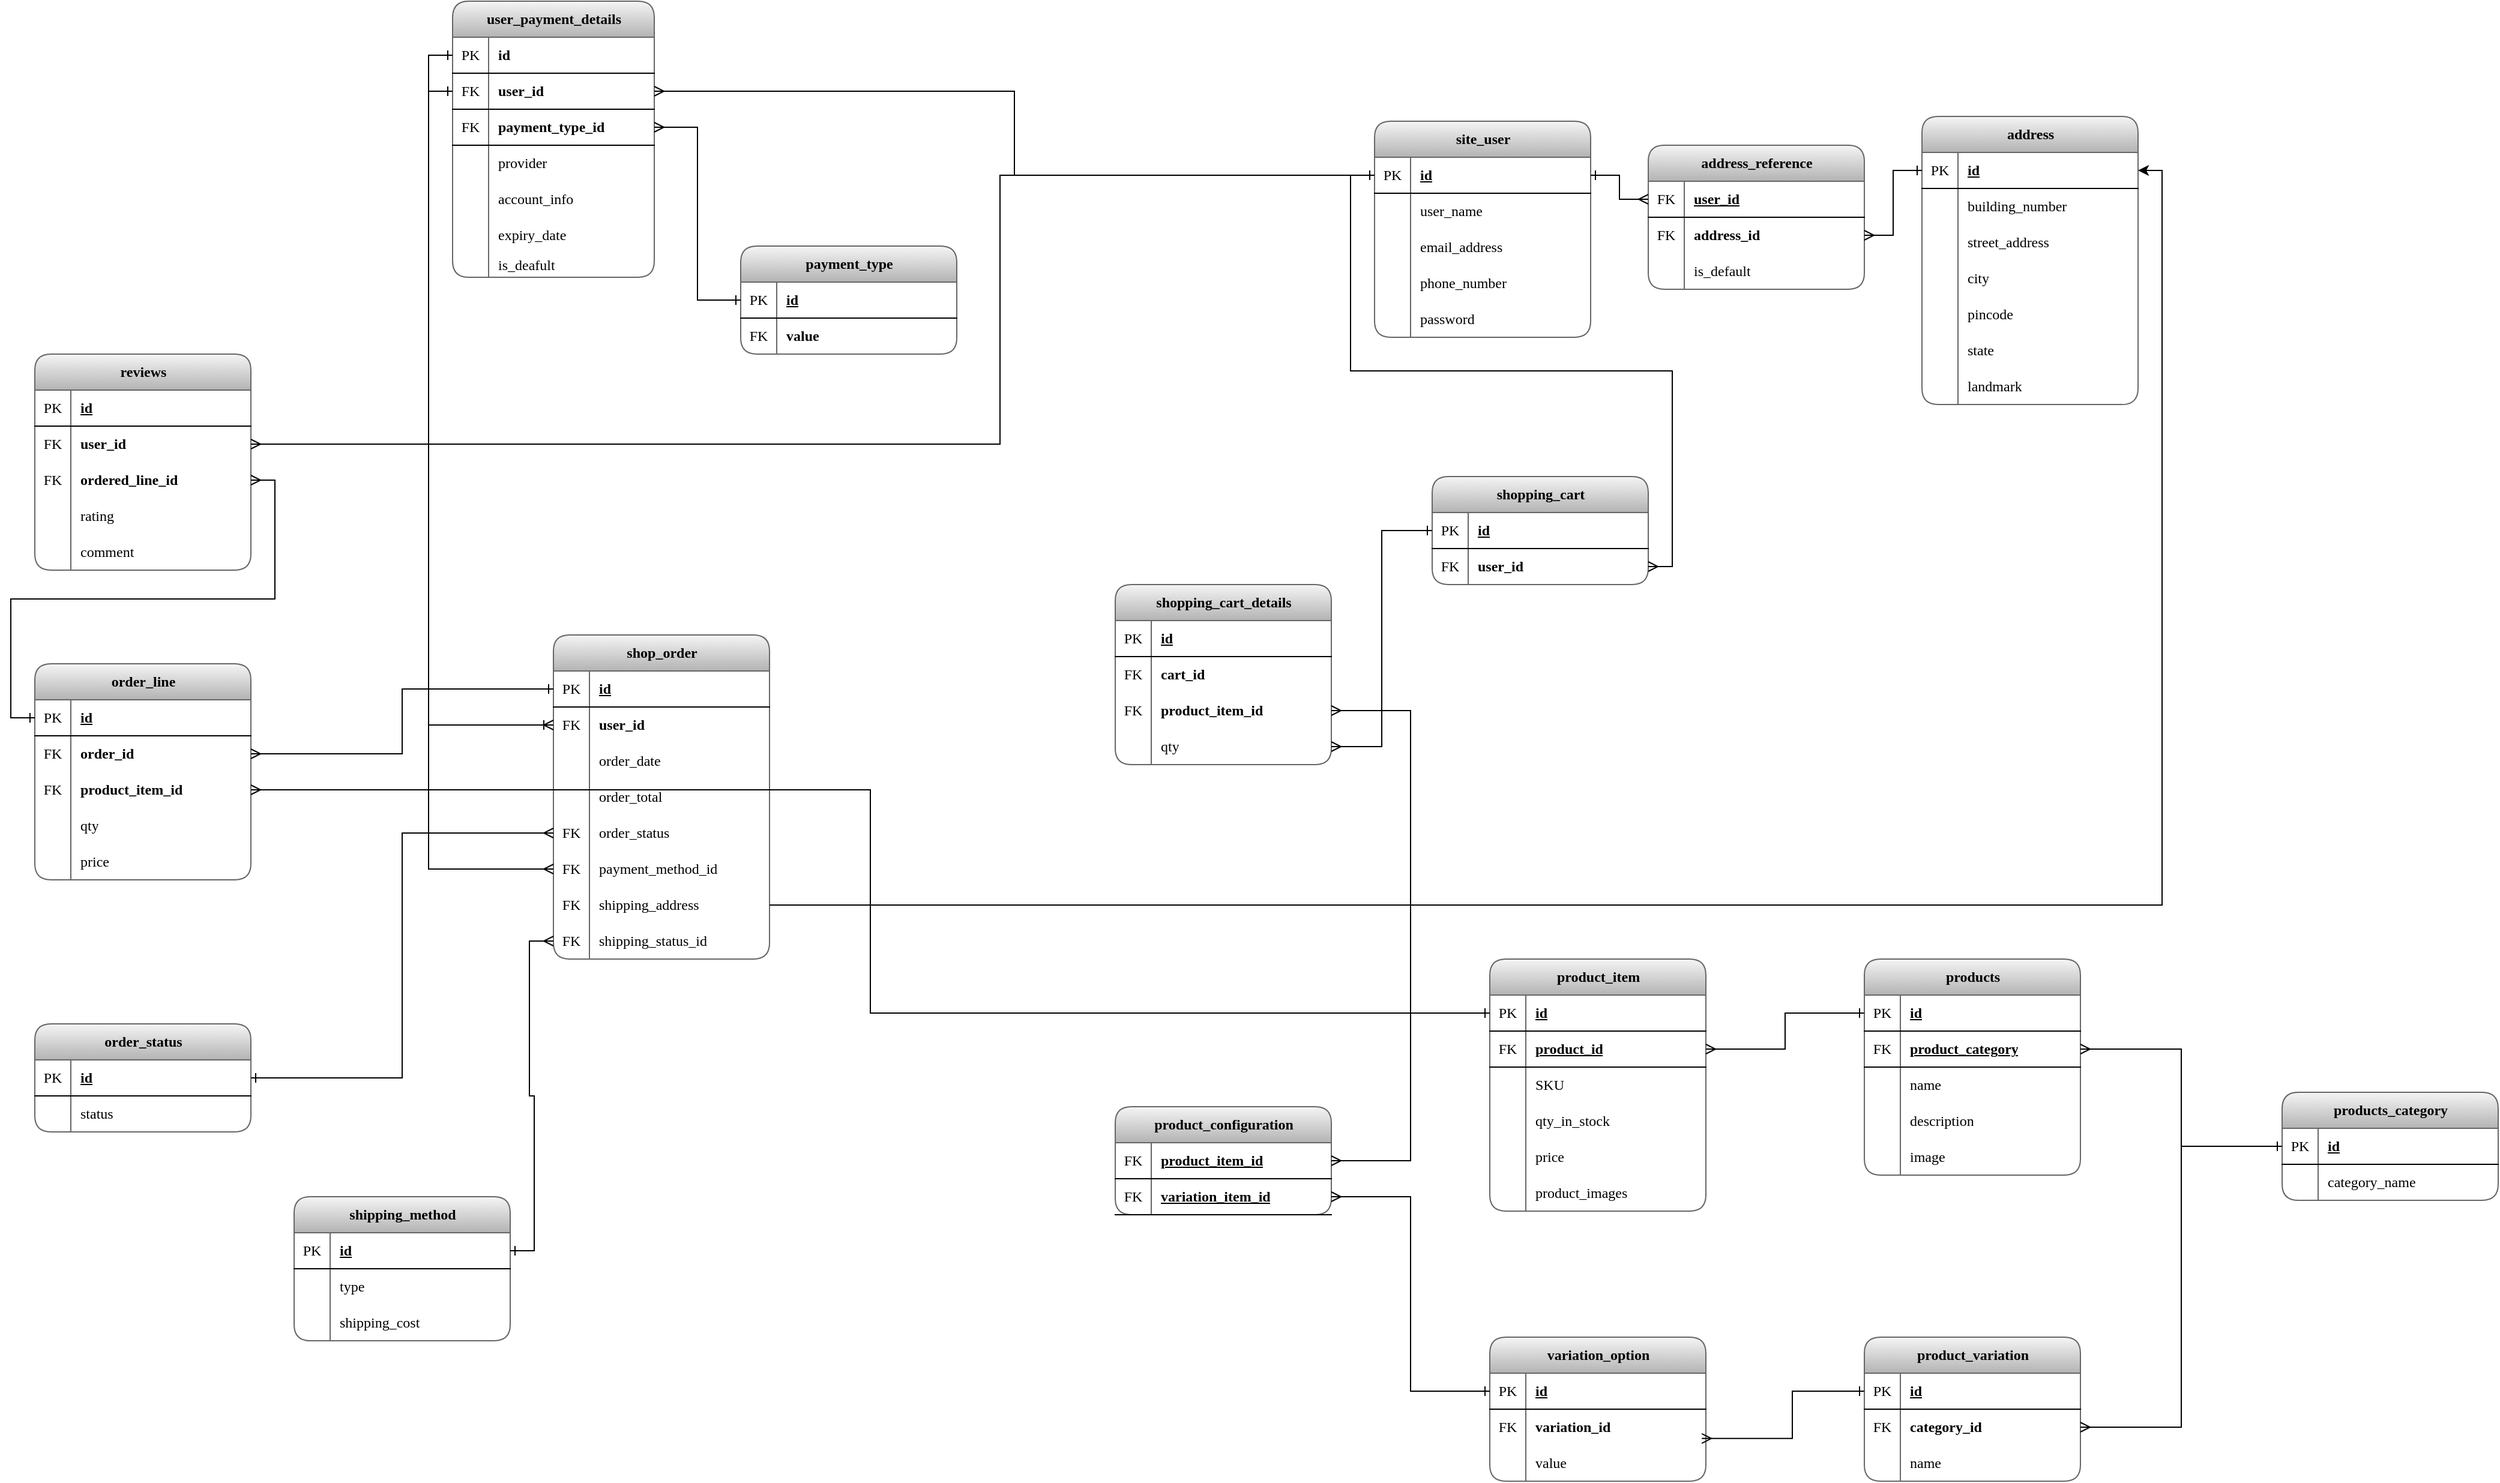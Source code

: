 <mxfile version="27.0.9">
  <diagram name="Page-1" id="H2ZzRHWEbpJUJlyvexI7">
    <mxGraphModel dx="3738" dy="1054" grid="1" gridSize="12" guides="1" tooltips="1" connect="1" arrows="1" fold="1" page="1" pageScale="1" pageWidth="827" pageHeight="1169" math="0" shadow="0">
      <root>
        <mxCell id="0" />
        <mxCell id="1" parent="0" />
        <mxCell id="I7PQQwjXUYnafsp2ZQOq-79" value="&lt;b&gt;site_user&lt;/b&gt;" style="shape=table;startSize=30;container=1;collapsible=1;childLayout=tableLayout;fixedRows=1;rowLines=0;fontStyle=0;align=center;resizeLast=1;html=1;strokeColor=#666666;swimlaneLine=1;rounded=1;shadow=0;fontFamily=Verdana;fillColor=#f5f5f5;gradientColor=#b3b3b3;" vertex="1" parent="1">
          <mxGeometry x="168" y="124" width="180" height="180" as="geometry">
            <mxRectangle x="144" y="144" width="72" height="30" as="alternateBounds" />
          </mxGeometry>
        </mxCell>
        <mxCell id="I7PQQwjXUYnafsp2ZQOq-80" value="" style="shape=tableRow;horizontal=0;startSize=0;swimlaneHead=0;swimlaneBody=0;fillColor=none;collapsible=0;dropTarget=0;points=[[0,0.5],[1,0.5]];portConstraint=eastwest;top=0;left=0;right=0;bottom=1;fontFamily=Verdana;fontStyle=0" vertex="1" parent="I7PQQwjXUYnafsp2ZQOq-79">
          <mxGeometry y="30" width="180" height="30" as="geometry" />
        </mxCell>
        <mxCell id="I7PQQwjXUYnafsp2ZQOq-81" value="PK" style="shape=partialRectangle;connectable=0;fillColor=none;top=0;left=0;bottom=0;right=0;fontStyle=0;overflow=hidden;whiteSpace=wrap;html=1;fontFamily=Verdana;" vertex="1" parent="I7PQQwjXUYnafsp2ZQOq-80">
          <mxGeometry width="30" height="30" as="geometry">
            <mxRectangle width="30" height="30" as="alternateBounds" />
          </mxGeometry>
        </mxCell>
        <mxCell id="I7PQQwjXUYnafsp2ZQOq-82" value="id" style="shape=partialRectangle;connectable=0;fillColor=none;top=0;left=0;bottom=0;right=0;align=left;spacingLeft=6;fontStyle=5;overflow=hidden;whiteSpace=wrap;html=1;fontFamily=Verdana;" vertex="1" parent="I7PQQwjXUYnafsp2ZQOq-80">
          <mxGeometry x="30" width="150" height="30" as="geometry">
            <mxRectangle width="150" height="30" as="alternateBounds" />
          </mxGeometry>
        </mxCell>
        <mxCell id="I7PQQwjXUYnafsp2ZQOq-83" value="" style="shape=tableRow;horizontal=0;startSize=0;swimlaneHead=0;swimlaneBody=0;fillColor=none;collapsible=0;dropTarget=0;points=[[0,0.5],[1,0.5]];portConstraint=eastwest;top=0;left=0;right=0;bottom=0;fontFamily=Verdana;fontStyle=0" vertex="1" parent="I7PQQwjXUYnafsp2ZQOq-79">
          <mxGeometry y="60" width="180" height="30" as="geometry" />
        </mxCell>
        <mxCell id="I7PQQwjXUYnafsp2ZQOq-84" value="" style="shape=partialRectangle;connectable=0;fillColor=none;top=0;left=0;bottom=0;right=0;editable=1;overflow=hidden;whiteSpace=wrap;html=1;fontFamily=Verdana;fontStyle=0" vertex="1" parent="I7PQQwjXUYnafsp2ZQOq-83">
          <mxGeometry width="30" height="30" as="geometry">
            <mxRectangle width="30" height="30" as="alternateBounds" />
          </mxGeometry>
        </mxCell>
        <mxCell id="I7PQQwjXUYnafsp2ZQOq-85" value="user_name" style="shape=partialRectangle;connectable=0;fillColor=none;top=0;left=0;bottom=0;right=0;align=left;spacingLeft=6;overflow=hidden;whiteSpace=wrap;html=1;fontStyle=0;fontFamily=Verdana;" vertex="1" parent="I7PQQwjXUYnafsp2ZQOq-83">
          <mxGeometry x="30" width="150" height="30" as="geometry">
            <mxRectangle width="150" height="30" as="alternateBounds" />
          </mxGeometry>
        </mxCell>
        <mxCell id="I7PQQwjXUYnafsp2ZQOq-86" value="" style="shape=tableRow;horizontal=0;startSize=0;swimlaneHead=0;swimlaneBody=0;fillColor=none;collapsible=0;dropTarget=0;points=[[0,0.5],[1,0.5]];portConstraint=eastwest;top=0;left=0;right=0;bottom=0;fontFamily=Verdana;fontStyle=0" vertex="1" parent="I7PQQwjXUYnafsp2ZQOq-79">
          <mxGeometry y="90" width="180" height="30" as="geometry" />
        </mxCell>
        <mxCell id="I7PQQwjXUYnafsp2ZQOq-87" value="" style="shape=partialRectangle;connectable=0;fillColor=none;top=0;left=0;bottom=0;right=0;editable=1;overflow=hidden;whiteSpace=wrap;html=1;fontFamily=Verdana;fontStyle=0" vertex="1" parent="I7PQQwjXUYnafsp2ZQOq-86">
          <mxGeometry width="30" height="30" as="geometry">
            <mxRectangle width="30" height="30" as="alternateBounds" />
          </mxGeometry>
        </mxCell>
        <mxCell id="I7PQQwjXUYnafsp2ZQOq-88" value="email_address" style="shape=partialRectangle;connectable=0;fillColor=none;top=0;left=0;bottom=0;right=0;align=left;spacingLeft=6;overflow=hidden;whiteSpace=wrap;html=1;fontStyle=0;fontFamily=Verdana;" vertex="1" parent="I7PQQwjXUYnafsp2ZQOq-86">
          <mxGeometry x="30" width="150" height="30" as="geometry">
            <mxRectangle width="150" height="30" as="alternateBounds" />
          </mxGeometry>
        </mxCell>
        <mxCell id="I7PQQwjXUYnafsp2ZQOq-89" value="" style="shape=tableRow;horizontal=0;startSize=0;swimlaneHead=0;swimlaneBody=0;fillColor=none;collapsible=0;dropTarget=0;points=[[0,0.5],[1,0.5]];portConstraint=eastwest;top=0;left=0;right=0;bottom=0;fontFamily=Verdana;fontStyle=0" vertex="1" parent="I7PQQwjXUYnafsp2ZQOq-79">
          <mxGeometry y="120" width="180" height="30" as="geometry" />
        </mxCell>
        <mxCell id="I7PQQwjXUYnafsp2ZQOq-90" value="" style="shape=partialRectangle;connectable=0;fillColor=none;top=0;left=0;bottom=0;right=0;editable=1;overflow=hidden;whiteSpace=wrap;html=1;fontFamily=Verdana;fontStyle=0" vertex="1" parent="I7PQQwjXUYnafsp2ZQOq-89">
          <mxGeometry width="30" height="30" as="geometry">
            <mxRectangle width="30" height="30" as="alternateBounds" />
          </mxGeometry>
        </mxCell>
        <mxCell id="I7PQQwjXUYnafsp2ZQOq-91" value="phone_number" style="shape=partialRectangle;connectable=0;fillColor=none;top=0;left=0;bottom=0;right=0;align=left;spacingLeft=6;overflow=hidden;whiteSpace=wrap;html=1;fontStyle=0;fontFamily=Verdana;" vertex="1" parent="I7PQQwjXUYnafsp2ZQOq-89">
          <mxGeometry x="30" width="150" height="30" as="geometry">
            <mxRectangle width="150" height="30" as="alternateBounds" />
          </mxGeometry>
        </mxCell>
        <mxCell id="I7PQQwjXUYnafsp2ZQOq-106" value="" style="shape=tableRow;horizontal=0;startSize=0;swimlaneHead=0;swimlaneBody=0;fillColor=none;collapsible=0;dropTarget=0;points=[[0,0.5],[1,0.5]];portConstraint=eastwest;top=0;left=0;right=0;bottom=0;fontFamily=Verdana;fontStyle=0" vertex="1" parent="I7PQQwjXUYnafsp2ZQOq-79">
          <mxGeometry y="150" width="180" height="30" as="geometry" />
        </mxCell>
        <mxCell id="I7PQQwjXUYnafsp2ZQOq-107" value="" style="shape=partialRectangle;connectable=0;fillColor=none;top=0;left=0;bottom=0;right=0;editable=1;overflow=hidden;whiteSpace=wrap;html=1;fontFamily=Verdana;fontStyle=0" vertex="1" parent="I7PQQwjXUYnafsp2ZQOq-106">
          <mxGeometry width="30" height="30" as="geometry">
            <mxRectangle width="30" height="30" as="alternateBounds" />
          </mxGeometry>
        </mxCell>
        <mxCell id="I7PQQwjXUYnafsp2ZQOq-108" value="password" style="shape=partialRectangle;connectable=0;fillColor=none;top=0;left=0;bottom=0;right=0;align=left;spacingLeft=6;overflow=hidden;whiteSpace=wrap;html=1;fontStyle=0;fontFamily=Verdana;" vertex="1" parent="I7PQQwjXUYnafsp2ZQOq-106">
          <mxGeometry x="30" width="150" height="30" as="geometry">
            <mxRectangle width="150" height="30" as="alternateBounds" />
          </mxGeometry>
        </mxCell>
        <mxCell id="I7PQQwjXUYnafsp2ZQOq-109" value="&lt;b&gt;address&lt;/b&gt;" style="shape=table;startSize=30;container=1;collapsible=1;childLayout=tableLayout;fixedRows=1;rowLines=0;fontStyle=0;align=center;resizeLast=1;html=1;strokeColor=#666666;swimlaneLine=1;rounded=1;shadow=0;fontFamily=Verdana;fillColor=#f5f5f5;gradientColor=#b3b3b3;" vertex="1" parent="1">
          <mxGeometry x="624" y="120" width="180" height="240" as="geometry">
            <mxRectangle x="144" y="144" width="72" height="30" as="alternateBounds" />
          </mxGeometry>
        </mxCell>
        <mxCell id="I7PQQwjXUYnafsp2ZQOq-110" value="" style="shape=tableRow;horizontal=0;startSize=0;swimlaneHead=0;swimlaneBody=0;fillColor=none;collapsible=0;dropTarget=0;points=[[0,0.5],[1,0.5]];portConstraint=eastwest;top=0;left=0;right=0;bottom=1;fontFamily=Verdana;fontStyle=0" vertex="1" parent="I7PQQwjXUYnafsp2ZQOq-109">
          <mxGeometry y="30" width="180" height="30" as="geometry" />
        </mxCell>
        <mxCell id="I7PQQwjXUYnafsp2ZQOq-111" value="PK" style="shape=partialRectangle;connectable=0;fillColor=none;top=0;left=0;bottom=0;right=0;fontStyle=0;overflow=hidden;whiteSpace=wrap;html=1;fontFamily=Verdana;" vertex="1" parent="I7PQQwjXUYnafsp2ZQOq-110">
          <mxGeometry width="30" height="30" as="geometry">
            <mxRectangle width="30" height="30" as="alternateBounds" />
          </mxGeometry>
        </mxCell>
        <mxCell id="I7PQQwjXUYnafsp2ZQOq-112" value="id" style="shape=partialRectangle;connectable=0;fillColor=none;top=0;left=0;bottom=0;right=0;align=left;spacingLeft=6;fontStyle=5;overflow=hidden;whiteSpace=wrap;html=1;fontFamily=Verdana;" vertex="1" parent="I7PQQwjXUYnafsp2ZQOq-110">
          <mxGeometry x="30" width="150" height="30" as="geometry">
            <mxRectangle width="150" height="30" as="alternateBounds" />
          </mxGeometry>
        </mxCell>
        <mxCell id="I7PQQwjXUYnafsp2ZQOq-113" value="" style="shape=tableRow;horizontal=0;startSize=0;swimlaneHead=0;swimlaneBody=0;fillColor=none;collapsible=0;dropTarget=0;points=[[0,0.5],[1,0.5]];portConstraint=eastwest;top=0;left=0;right=0;bottom=0;fontFamily=Verdana;fontStyle=0" vertex="1" parent="I7PQQwjXUYnafsp2ZQOq-109">
          <mxGeometry y="60" width="180" height="30" as="geometry" />
        </mxCell>
        <mxCell id="I7PQQwjXUYnafsp2ZQOq-114" value="" style="shape=partialRectangle;connectable=0;fillColor=none;top=0;left=0;bottom=0;right=0;editable=1;overflow=hidden;whiteSpace=wrap;html=1;fontFamily=Verdana;fontStyle=0" vertex="1" parent="I7PQQwjXUYnafsp2ZQOq-113">
          <mxGeometry width="30" height="30" as="geometry">
            <mxRectangle width="30" height="30" as="alternateBounds" />
          </mxGeometry>
        </mxCell>
        <mxCell id="I7PQQwjXUYnafsp2ZQOq-115" value="building_number" style="shape=partialRectangle;connectable=0;fillColor=none;top=0;left=0;bottom=0;right=0;align=left;spacingLeft=6;overflow=hidden;whiteSpace=wrap;html=1;fontFamily=Verdana;fontStyle=0" vertex="1" parent="I7PQQwjXUYnafsp2ZQOq-113">
          <mxGeometry x="30" width="150" height="30" as="geometry">
            <mxRectangle width="150" height="30" as="alternateBounds" />
          </mxGeometry>
        </mxCell>
        <mxCell id="I7PQQwjXUYnafsp2ZQOq-116" value="" style="shape=tableRow;horizontal=0;startSize=0;swimlaneHead=0;swimlaneBody=0;fillColor=none;collapsible=0;dropTarget=0;points=[[0,0.5],[1,0.5]];portConstraint=eastwest;top=0;left=0;right=0;bottom=0;fontFamily=Verdana;fontStyle=0" vertex="1" parent="I7PQQwjXUYnafsp2ZQOq-109">
          <mxGeometry y="90" width="180" height="30" as="geometry" />
        </mxCell>
        <mxCell id="I7PQQwjXUYnafsp2ZQOq-117" value="" style="shape=partialRectangle;connectable=0;fillColor=none;top=0;left=0;bottom=0;right=0;editable=1;overflow=hidden;whiteSpace=wrap;html=1;fontFamily=Verdana;fontStyle=0" vertex="1" parent="I7PQQwjXUYnafsp2ZQOq-116">
          <mxGeometry width="30" height="30" as="geometry">
            <mxRectangle width="30" height="30" as="alternateBounds" />
          </mxGeometry>
        </mxCell>
        <mxCell id="I7PQQwjXUYnafsp2ZQOq-118" value="street_address" style="shape=partialRectangle;connectable=0;fillColor=none;top=0;left=0;bottom=0;right=0;align=left;spacingLeft=6;overflow=hidden;whiteSpace=wrap;html=1;fontFamily=Verdana;fontStyle=0" vertex="1" parent="I7PQQwjXUYnafsp2ZQOq-116">
          <mxGeometry x="30" width="150" height="30" as="geometry">
            <mxRectangle width="150" height="30" as="alternateBounds" />
          </mxGeometry>
        </mxCell>
        <mxCell id="I7PQQwjXUYnafsp2ZQOq-119" value="" style="shape=tableRow;horizontal=0;startSize=0;swimlaneHead=0;swimlaneBody=0;fillColor=none;collapsible=0;dropTarget=0;points=[[0,0.5],[1,0.5]];portConstraint=eastwest;top=0;left=0;right=0;bottom=0;fontFamily=Verdana;fontStyle=0" vertex="1" parent="I7PQQwjXUYnafsp2ZQOq-109">
          <mxGeometry y="120" width="180" height="30" as="geometry" />
        </mxCell>
        <mxCell id="I7PQQwjXUYnafsp2ZQOq-120" value="" style="shape=partialRectangle;connectable=0;fillColor=none;top=0;left=0;bottom=0;right=0;editable=1;overflow=hidden;whiteSpace=wrap;html=1;fontFamily=Verdana;fontStyle=0" vertex="1" parent="I7PQQwjXUYnafsp2ZQOq-119">
          <mxGeometry width="30" height="30" as="geometry">
            <mxRectangle width="30" height="30" as="alternateBounds" />
          </mxGeometry>
        </mxCell>
        <mxCell id="I7PQQwjXUYnafsp2ZQOq-121" value="city" style="shape=partialRectangle;connectable=0;fillColor=none;top=0;left=0;bottom=0;right=0;align=left;spacingLeft=6;overflow=hidden;whiteSpace=wrap;html=1;fontFamily=Verdana;fontStyle=0" vertex="1" parent="I7PQQwjXUYnafsp2ZQOq-119">
          <mxGeometry x="30" width="150" height="30" as="geometry">
            <mxRectangle width="150" height="30" as="alternateBounds" />
          </mxGeometry>
        </mxCell>
        <mxCell id="I7PQQwjXUYnafsp2ZQOq-125" value="" style="shape=tableRow;horizontal=0;startSize=0;swimlaneHead=0;swimlaneBody=0;fillColor=none;collapsible=0;dropTarget=0;points=[[0,0.5],[1,0.5]];portConstraint=eastwest;top=0;left=0;right=0;bottom=0;fontFamily=Verdana;fontStyle=0" vertex="1" parent="I7PQQwjXUYnafsp2ZQOq-109">
          <mxGeometry y="150" width="180" height="30" as="geometry" />
        </mxCell>
        <mxCell id="I7PQQwjXUYnafsp2ZQOq-126" value="" style="shape=partialRectangle;connectable=0;fillColor=none;top=0;left=0;bottom=0;right=0;editable=1;overflow=hidden;whiteSpace=wrap;html=1;fontFamily=Verdana;fontStyle=0" vertex="1" parent="I7PQQwjXUYnafsp2ZQOq-125">
          <mxGeometry width="30" height="30" as="geometry">
            <mxRectangle width="30" height="30" as="alternateBounds" />
          </mxGeometry>
        </mxCell>
        <mxCell id="I7PQQwjXUYnafsp2ZQOq-127" value="pincode" style="shape=partialRectangle;connectable=0;fillColor=none;top=0;left=0;bottom=0;right=0;align=left;spacingLeft=6;overflow=hidden;whiteSpace=wrap;html=1;fontFamily=Verdana;fontStyle=0" vertex="1" parent="I7PQQwjXUYnafsp2ZQOq-125">
          <mxGeometry x="30" width="150" height="30" as="geometry">
            <mxRectangle width="150" height="30" as="alternateBounds" />
          </mxGeometry>
        </mxCell>
        <mxCell id="I7PQQwjXUYnafsp2ZQOq-122" value="" style="shape=tableRow;horizontal=0;startSize=0;swimlaneHead=0;swimlaneBody=0;fillColor=none;collapsible=0;dropTarget=0;points=[[0,0.5],[1,0.5]];portConstraint=eastwest;top=0;left=0;right=0;bottom=0;fontFamily=Verdana;fontStyle=0" vertex="1" parent="I7PQQwjXUYnafsp2ZQOq-109">
          <mxGeometry y="180" width="180" height="30" as="geometry" />
        </mxCell>
        <mxCell id="I7PQQwjXUYnafsp2ZQOq-123" value="" style="shape=partialRectangle;connectable=0;fillColor=none;top=0;left=0;bottom=0;right=0;editable=1;overflow=hidden;whiteSpace=wrap;html=1;fontFamily=Verdana;fontStyle=0" vertex="1" parent="I7PQQwjXUYnafsp2ZQOq-122">
          <mxGeometry width="30" height="30" as="geometry">
            <mxRectangle width="30" height="30" as="alternateBounds" />
          </mxGeometry>
        </mxCell>
        <mxCell id="I7PQQwjXUYnafsp2ZQOq-124" value="state" style="shape=partialRectangle;connectable=0;fillColor=none;top=0;left=0;bottom=0;right=0;align=left;spacingLeft=6;overflow=hidden;whiteSpace=wrap;html=1;fontFamily=Verdana;fontStyle=0" vertex="1" parent="I7PQQwjXUYnafsp2ZQOq-122">
          <mxGeometry x="30" width="150" height="30" as="geometry">
            <mxRectangle width="150" height="30" as="alternateBounds" />
          </mxGeometry>
        </mxCell>
        <mxCell id="I7PQQwjXUYnafsp2ZQOq-128" value="" style="shape=tableRow;horizontal=0;startSize=0;swimlaneHead=0;swimlaneBody=0;fillColor=none;collapsible=0;dropTarget=0;points=[[0,0.5],[1,0.5]];portConstraint=eastwest;top=0;left=0;right=0;bottom=0;fontFamily=Verdana;fontStyle=0" vertex="1" parent="I7PQQwjXUYnafsp2ZQOq-109">
          <mxGeometry y="210" width="180" height="30" as="geometry" />
        </mxCell>
        <mxCell id="I7PQQwjXUYnafsp2ZQOq-129" value="" style="shape=partialRectangle;connectable=0;fillColor=none;top=0;left=0;bottom=0;right=0;editable=1;overflow=hidden;whiteSpace=wrap;html=1;fontFamily=Verdana;fontStyle=0" vertex="1" parent="I7PQQwjXUYnafsp2ZQOq-128">
          <mxGeometry width="30" height="30" as="geometry">
            <mxRectangle width="30" height="30" as="alternateBounds" />
          </mxGeometry>
        </mxCell>
        <mxCell id="I7PQQwjXUYnafsp2ZQOq-130" value="landmark" style="shape=partialRectangle;connectable=0;fillColor=none;top=0;left=0;bottom=0;right=0;align=left;spacingLeft=6;overflow=hidden;whiteSpace=wrap;html=1;fontFamily=Verdana;fontStyle=0" vertex="1" parent="I7PQQwjXUYnafsp2ZQOq-128">
          <mxGeometry x="30" width="150" height="30" as="geometry">
            <mxRectangle width="150" height="30" as="alternateBounds" />
          </mxGeometry>
        </mxCell>
        <mxCell id="I7PQQwjXUYnafsp2ZQOq-131" value="&lt;b&gt;address_reference&lt;/b&gt;" style="shape=table;startSize=30;container=1;collapsible=1;childLayout=tableLayout;fixedRows=1;rowLines=0;fontStyle=0;align=center;resizeLast=1;html=1;strokeColor=#666666;swimlaneLine=1;rounded=1;shadow=0;fontFamily=Verdana;fillColor=#f5f5f5;gradientColor=#b3b3b3;" vertex="1" parent="1">
          <mxGeometry x="396" y="144" width="180" height="120" as="geometry">
            <mxRectangle x="372" y="144" width="72" height="30" as="alternateBounds" />
          </mxGeometry>
        </mxCell>
        <mxCell id="I7PQQwjXUYnafsp2ZQOq-132" value="" style="shape=tableRow;horizontal=0;startSize=0;swimlaneHead=0;swimlaneBody=0;fillColor=none;collapsible=0;dropTarget=0;points=[[0,0.5],[1,0.5]];portConstraint=eastwest;top=0;left=0;right=0;bottom=1;fontFamily=Verdana;fontStyle=0" vertex="1" parent="I7PQQwjXUYnafsp2ZQOq-131">
          <mxGeometry y="30" width="180" height="30" as="geometry" />
        </mxCell>
        <mxCell id="I7PQQwjXUYnafsp2ZQOq-133" value="FK" style="shape=partialRectangle;connectable=0;fillColor=none;top=0;left=0;bottom=0;right=0;fontStyle=0;overflow=hidden;whiteSpace=wrap;html=1;fontFamily=Verdana;" vertex="1" parent="I7PQQwjXUYnafsp2ZQOq-132">
          <mxGeometry width="30" height="30" as="geometry">
            <mxRectangle width="30" height="30" as="alternateBounds" />
          </mxGeometry>
        </mxCell>
        <mxCell id="I7PQQwjXUYnafsp2ZQOq-134" value="user_id" style="shape=partialRectangle;connectable=0;fillColor=none;top=0;left=0;bottom=0;right=0;align=left;spacingLeft=6;fontStyle=5;overflow=hidden;whiteSpace=wrap;html=1;fontFamily=Verdana;" vertex="1" parent="I7PQQwjXUYnafsp2ZQOq-132">
          <mxGeometry x="30" width="150" height="30" as="geometry">
            <mxRectangle width="150" height="30" as="alternateBounds" />
          </mxGeometry>
        </mxCell>
        <mxCell id="I7PQQwjXUYnafsp2ZQOq-135" value="" style="shape=tableRow;horizontal=0;startSize=0;swimlaneHead=0;swimlaneBody=0;fillColor=none;collapsible=0;dropTarget=0;points=[[0,0.5],[1,0.5]];portConstraint=eastwest;top=0;left=0;right=0;bottom=0;fontFamily=Verdana;fontStyle=0" vertex="1" parent="I7PQQwjXUYnafsp2ZQOq-131">
          <mxGeometry y="60" width="180" height="30" as="geometry" />
        </mxCell>
        <mxCell id="I7PQQwjXUYnafsp2ZQOq-136" value="FK" style="shape=partialRectangle;connectable=0;fillColor=none;top=0;left=0;bottom=0;right=0;editable=1;overflow=hidden;whiteSpace=wrap;html=1;fontFamily=Verdana;fontStyle=0" vertex="1" parent="I7PQQwjXUYnafsp2ZQOq-135">
          <mxGeometry width="30" height="30" as="geometry">
            <mxRectangle width="30" height="30" as="alternateBounds" />
          </mxGeometry>
        </mxCell>
        <mxCell id="I7PQQwjXUYnafsp2ZQOq-137" value="&lt;span style=&quot;font-weight: 700;&quot;&gt;address_id&lt;/span&gt;" style="shape=partialRectangle;connectable=0;fillColor=none;top=0;left=0;bottom=0;right=0;align=left;spacingLeft=6;overflow=hidden;whiteSpace=wrap;html=1;fontStyle=0;fontFamily=Verdana;" vertex="1" parent="I7PQQwjXUYnafsp2ZQOq-135">
          <mxGeometry x="30" width="150" height="30" as="geometry">
            <mxRectangle width="150" height="30" as="alternateBounds" />
          </mxGeometry>
        </mxCell>
        <mxCell id="I7PQQwjXUYnafsp2ZQOq-138" value="" style="shape=tableRow;horizontal=0;startSize=0;swimlaneHead=0;swimlaneBody=0;fillColor=none;collapsible=0;dropTarget=0;points=[[0,0.5],[1,0.5]];portConstraint=eastwest;top=0;left=0;right=0;bottom=0;fontFamily=Verdana;fontStyle=0" vertex="1" parent="I7PQQwjXUYnafsp2ZQOq-131">
          <mxGeometry y="90" width="180" height="30" as="geometry" />
        </mxCell>
        <mxCell id="I7PQQwjXUYnafsp2ZQOq-139" value="" style="shape=partialRectangle;connectable=0;fillColor=none;top=0;left=0;bottom=0;right=0;editable=1;overflow=hidden;whiteSpace=wrap;html=1;fontFamily=Verdana;fontStyle=0" vertex="1" parent="I7PQQwjXUYnafsp2ZQOq-138">
          <mxGeometry width="30" height="30" as="geometry">
            <mxRectangle width="30" height="30" as="alternateBounds" />
          </mxGeometry>
        </mxCell>
        <mxCell id="I7PQQwjXUYnafsp2ZQOq-140" value="is_default" style="shape=partialRectangle;connectable=0;fillColor=none;top=0;left=0;bottom=0;right=0;align=left;spacingLeft=6;overflow=hidden;whiteSpace=wrap;html=1;fontStyle=0;fontFamily=Verdana;" vertex="1" parent="I7PQQwjXUYnafsp2ZQOq-138">
          <mxGeometry x="30" width="150" height="30" as="geometry">
            <mxRectangle width="150" height="30" as="alternateBounds" />
          </mxGeometry>
        </mxCell>
        <mxCell id="I7PQQwjXUYnafsp2ZQOq-147" style="edgeStyle=orthogonalEdgeStyle;rounded=0;orthogonalLoop=1;jettySize=auto;html=1;exitX=1;exitY=0.5;exitDx=0;exitDy=0;startArrow=ERone;startFill=0;endArrow=ERmany;endFill=0;" edge="1" parent="1" source="I7PQQwjXUYnafsp2ZQOq-80" target="I7PQQwjXUYnafsp2ZQOq-132">
          <mxGeometry relative="1" as="geometry" />
        </mxCell>
        <mxCell id="I7PQQwjXUYnafsp2ZQOq-148" style="edgeStyle=orthogonalEdgeStyle;rounded=0;orthogonalLoop=1;jettySize=auto;html=1;exitX=1;exitY=0.5;exitDx=0;exitDy=0;startArrow=ERmany;startFill=0;endArrow=ERone;endFill=0;" edge="1" parent="1" source="I7PQQwjXUYnafsp2ZQOq-135" target="I7PQQwjXUYnafsp2ZQOq-110">
          <mxGeometry relative="1" as="geometry" />
        </mxCell>
        <mxCell id="I7PQQwjXUYnafsp2ZQOq-149" value="&lt;span&gt;user_payment_details&lt;/span&gt;" style="shape=table;startSize=30;container=1;collapsible=1;childLayout=tableLayout;fixedRows=1;rowLines=0;fontStyle=1;align=center;resizeLast=1;html=1;strokeColor=#666666;swimlaneLine=1;rounded=1;shadow=0;fontFamily=Verdana;fillColor=#f5f5f5;gradientColor=#b3b3b3;" vertex="1" parent="1">
          <mxGeometry x="-600" y="24" width="168" height="230" as="geometry">
            <mxRectangle x="144" y="144" width="72" height="30" as="alternateBounds" />
          </mxGeometry>
        </mxCell>
        <mxCell id="I7PQQwjXUYnafsp2ZQOq-150" value="" style="shape=tableRow;horizontal=0;startSize=0;swimlaneHead=0;swimlaneBody=0;fillColor=none;collapsible=0;dropTarget=0;points=[[0,0.5],[1,0.5]];portConstraint=eastwest;top=0;left=0;right=0;bottom=1;fontFamily=Verdana;fontStyle=0" vertex="1" parent="I7PQQwjXUYnafsp2ZQOq-149">
          <mxGeometry y="30" width="168" height="30" as="geometry" />
        </mxCell>
        <mxCell id="I7PQQwjXUYnafsp2ZQOq-151" value="PK" style="shape=partialRectangle;connectable=0;fillColor=none;top=0;left=0;bottom=0;right=0;fontStyle=0;overflow=hidden;whiteSpace=wrap;html=1;fontFamily=Verdana;" vertex="1" parent="I7PQQwjXUYnafsp2ZQOq-150">
          <mxGeometry width="30" height="30" as="geometry">
            <mxRectangle width="30" height="30" as="alternateBounds" />
          </mxGeometry>
        </mxCell>
        <mxCell id="I7PQQwjXUYnafsp2ZQOq-152" value="id" style="shape=partialRectangle;connectable=0;fillColor=none;top=0;left=0;bottom=0;right=0;align=left;spacingLeft=6;fontStyle=1;overflow=hidden;whiteSpace=wrap;html=1;fontFamily=Verdana;" vertex="1" parent="I7PQQwjXUYnafsp2ZQOq-150">
          <mxGeometry x="30" width="138" height="30" as="geometry">
            <mxRectangle width="138" height="30" as="alternateBounds" />
          </mxGeometry>
        </mxCell>
        <mxCell id="I7PQQwjXUYnafsp2ZQOq-219" value="" style="shape=tableRow;horizontal=0;startSize=0;swimlaneHead=0;swimlaneBody=0;fillColor=none;collapsible=0;dropTarget=0;points=[[0,0.5],[1,0.5]];portConstraint=eastwest;top=0;left=0;right=0;bottom=1;fontFamily=Verdana;fontStyle=0" vertex="1" parent="I7PQQwjXUYnafsp2ZQOq-149">
          <mxGeometry y="60" width="168" height="30" as="geometry" />
        </mxCell>
        <mxCell id="I7PQQwjXUYnafsp2ZQOq-220" value="FK" style="shape=partialRectangle;connectable=0;fillColor=none;top=0;left=0;bottom=0;right=0;fontStyle=0;overflow=hidden;whiteSpace=wrap;html=1;fontFamily=Verdana;" vertex="1" parent="I7PQQwjXUYnafsp2ZQOq-219">
          <mxGeometry width="30" height="30" as="geometry">
            <mxRectangle width="30" height="30" as="alternateBounds" />
          </mxGeometry>
        </mxCell>
        <mxCell id="I7PQQwjXUYnafsp2ZQOq-221" value="user_id" style="shape=partialRectangle;connectable=0;fillColor=none;top=0;left=0;bottom=0;right=0;align=left;spacingLeft=6;fontStyle=1;overflow=hidden;whiteSpace=wrap;html=1;fontFamily=Verdana;" vertex="1" parent="I7PQQwjXUYnafsp2ZQOq-219">
          <mxGeometry x="30" width="138" height="30" as="geometry">
            <mxRectangle width="138" height="30" as="alternateBounds" />
          </mxGeometry>
        </mxCell>
        <mxCell id="I7PQQwjXUYnafsp2ZQOq-181" value="" style="shape=tableRow;horizontal=0;startSize=0;swimlaneHead=0;swimlaneBody=0;fillColor=none;collapsible=0;dropTarget=0;points=[[0,0.5],[1,0.5]];portConstraint=eastwest;top=0;left=0;right=0;bottom=1;fontFamily=Verdana;fontStyle=0" vertex="1" parent="I7PQQwjXUYnafsp2ZQOq-149">
          <mxGeometry y="90" width="168" height="30" as="geometry" />
        </mxCell>
        <mxCell id="I7PQQwjXUYnafsp2ZQOq-182" value="FK" style="shape=partialRectangle;connectable=0;fillColor=none;top=0;left=0;bottom=0;right=0;fontStyle=0;overflow=hidden;whiteSpace=wrap;html=1;fontFamily=Verdana;" vertex="1" parent="I7PQQwjXUYnafsp2ZQOq-181">
          <mxGeometry width="30" height="30" as="geometry">
            <mxRectangle width="30" height="30" as="alternateBounds" />
          </mxGeometry>
        </mxCell>
        <mxCell id="I7PQQwjXUYnafsp2ZQOq-183" value="payment_type_id" style="shape=partialRectangle;connectable=0;fillColor=none;top=0;left=0;bottom=0;right=0;align=left;spacingLeft=6;fontStyle=1;overflow=hidden;whiteSpace=wrap;html=1;fontFamily=Verdana;" vertex="1" parent="I7PQQwjXUYnafsp2ZQOq-181">
          <mxGeometry x="30" width="138" height="30" as="geometry">
            <mxRectangle width="138" height="30" as="alternateBounds" />
          </mxGeometry>
        </mxCell>
        <mxCell id="I7PQQwjXUYnafsp2ZQOq-186" value="" style="shape=tableRow;horizontal=0;startSize=0;swimlaneHead=0;swimlaneBody=0;fillColor=none;collapsible=0;dropTarget=0;points=[[0,0.5],[1,0.5]];portConstraint=eastwest;top=0;left=0;right=0;bottom=0;fontFamily=Verdana;fontStyle=0" vertex="1" parent="I7PQQwjXUYnafsp2ZQOq-149">
          <mxGeometry y="120" width="168" height="30" as="geometry" />
        </mxCell>
        <mxCell id="I7PQQwjXUYnafsp2ZQOq-187" value="" style="shape=partialRectangle;connectable=0;fillColor=none;top=0;left=0;bottom=0;right=0;editable=1;overflow=hidden;whiteSpace=wrap;html=1;fontFamily=Verdana;fontStyle=0" vertex="1" parent="I7PQQwjXUYnafsp2ZQOq-186">
          <mxGeometry width="30" height="30" as="geometry">
            <mxRectangle width="30" height="30" as="alternateBounds" />
          </mxGeometry>
        </mxCell>
        <mxCell id="I7PQQwjXUYnafsp2ZQOq-188" value="provider" style="shape=partialRectangle;connectable=0;fillColor=none;top=0;left=0;bottom=0;right=0;align=left;spacingLeft=6;overflow=hidden;whiteSpace=wrap;html=1;fontStyle=0;fontFamily=Verdana;" vertex="1" parent="I7PQQwjXUYnafsp2ZQOq-186">
          <mxGeometry x="30" width="138" height="30" as="geometry">
            <mxRectangle width="138" height="30" as="alternateBounds" />
          </mxGeometry>
        </mxCell>
        <mxCell id="I7PQQwjXUYnafsp2ZQOq-156" value="" style="shape=tableRow;horizontal=0;startSize=0;swimlaneHead=0;swimlaneBody=0;fillColor=none;collapsible=0;dropTarget=0;points=[[0,0.5],[1,0.5]];portConstraint=eastwest;top=0;left=0;right=0;bottom=0;fontFamily=Verdana;fontStyle=0" vertex="1" parent="I7PQQwjXUYnafsp2ZQOq-149">
          <mxGeometry y="150" width="168" height="30" as="geometry" />
        </mxCell>
        <mxCell id="I7PQQwjXUYnafsp2ZQOq-157" value="" style="shape=partialRectangle;connectable=0;fillColor=none;top=0;left=0;bottom=0;right=0;editable=1;overflow=hidden;whiteSpace=wrap;html=1;fontFamily=Verdana;fontStyle=0" vertex="1" parent="I7PQQwjXUYnafsp2ZQOq-156">
          <mxGeometry width="30" height="30" as="geometry">
            <mxRectangle width="30" height="30" as="alternateBounds" />
          </mxGeometry>
        </mxCell>
        <mxCell id="I7PQQwjXUYnafsp2ZQOq-158" value="account_info" style="shape=partialRectangle;connectable=0;fillColor=none;top=0;left=0;bottom=0;right=0;align=left;spacingLeft=6;overflow=hidden;whiteSpace=wrap;html=1;fontStyle=0;fontFamily=Verdana;" vertex="1" parent="I7PQQwjXUYnafsp2ZQOq-156">
          <mxGeometry x="30" width="138" height="30" as="geometry">
            <mxRectangle width="138" height="30" as="alternateBounds" />
          </mxGeometry>
        </mxCell>
        <mxCell id="I7PQQwjXUYnafsp2ZQOq-159" value="" style="shape=tableRow;horizontal=0;startSize=0;swimlaneHead=0;swimlaneBody=0;fillColor=none;collapsible=0;dropTarget=0;points=[[0,0.5],[1,0.5]];portConstraint=eastwest;top=0;left=0;right=0;bottom=0;fontFamily=Verdana;fontStyle=0" vertex="1" parent="I7PQQwjXUYnafsp2ZQOq-149">
          <mxGeometry y="180" width="168" height="30" as="geometry" />
        </mxCell>
        <mxCell id="I7PQQwjXUYnafsp2ZQOq-160" value="" style="shape=partialRectangle;connectable=0;fillColor=none;top=0;left=0;bottom=0;right=0;editable=1;overflow=hidden;whiteSpace=wrap;html=1;fontFamily=Verdana;fontStyle=0" vertex="1" parent="I7PQQwjXUYnafsp2ZQOq-159">
          <mxGeometry width="30" height="30" as="geometry">
            <mxRectangle width="30" height="30" as="alternateBounds" />
          </mxGeometry>
        </mxCell>
        <mxCell id="I7PQQwjXUYnafsp2ZQOq-161" value="expiry_date" style="shape=partialRectangle;connectable=0;fillColor=none;top=0;left=0;bottom=0;right=0;align=left;spacingLeft=6;overflow=hidden;whiteSpace=wrap;html=1;fontStyle=0;fontFamily=Verdana;" vertex="1" parent="I7PQQwjXUYnafsp2ZQOq-159">
          <mxGeometry x="30" width="138" height="30" as="geometry">
            <mxRectangle width="138" height="30" as="alternateBounds" />
          </mxGeometry>
        </mxCell>
        <mxCell id="I7PQQwjXUYnafsp2ZQOq-162" value="" style="shape=tableRow;horizontal=0;startSize=0;swimlaneHead=0;swimlaneBody=0;fillColor=none;collapsible=0;dropTarget=0;points=[[0,0.5],[1,0.5]];portConstraint=eastwest;top=0;left=0;right=0;bottom=0;fontFamily=Verdana;fontStyle=0" vertex="1" parent="I7PQQwjXUYnafsp2ZQOq-149">
          <mxGeometry y="210" width="168" height="20" as="geometry" />
        </mxCell>
        <mxCell id="I7PQQwjXUYnafsp2ZQOq-163" value="" style="shape=partialRectangle;connectable=0;fillColor=none;top=0;left=0;bottom=0;right=0;editable=1;overflow=hidden;whiteSpace=wrap;html=1;fontFamily=Verdana;fontStyle=0" vertex="1" parent="I7PQQwjXUYnafsp2ZQOq-162">
          <mxGeometry width="30" height="20" as="geometry">
            <mxRectangle width="30" height="20" as="alternateBounds" />
          </mxGeometry>
        </mxCell>
        <mxCell id="I7PQQwjXUYnafsp2ZQOq-164" value="is_deafult" style="shape=partialRectangle;connectable=0;fillColor=none;top=0;left=0;bottom=0;right=0;align=left;spacingLeft=6;overflow=hidden;whiteSpace=wrap;html=1;fontStyle=0;fontFamily=Verdana;" vertex="1" parent="I7PQQwjXUYnafsp2ZQOq-162">
          <mxGeometry x="30" width="138" height="20" as="geometry">
            <mxRectangle width="138" height="20" as="alternateBounds" />
          </mxGeometry>
        </mxCell>
        <mxCell id="I7PQQwjXUYnafsp2ZQOq-185" style="edgeStyle=orthogonalEdgeStyle;rounded=0;orthogonalLoop=1;jettySize=auto;html=1;exitX=0;exitY=0.5;exitDx=0;exitDy=0;entryX=1;entryY=0.5;entryDx=0;entryDy=0;startArrow=ERone;startFill=0;endArrow=ERmany;endFill=0;" edge="1" parent="1" source="I7PQQwjXUYnafsp2ZQOq-80" target="I7PQQwjXUYnafsp2ZQOq-219">
          <mxGeometry relative="1" as="geometry">
            <mxPoint x="156" y="168" as="sourcePoint" />
            <mxPoint x="-36" y="216" as="targetPoint" />
          </mxGeometry>
        </mxCell>
        <mxCell id="I7PQQwjXUYnafsp2ZQOq-202" value="&lt;b&gt;payment_type&lt;/b&gt;" style="shape=table;startSize=30;container=1;collapsible=1;childLayout=tableLayout;fixedRows=1;rowLines=0;fontStyle=0;align=center;resizeLast=1;html=1;strokeColor=#666666;swimlaneLine=1;rounded=1;shadow=0;fontFamily=Verdana;fillColor=#f5f5f5;gradientColor=#b3b3b3;" vertex="1" parent="1">
          <mxGeometry x="-360" y="228" width="180" height="90" as="geometry">
            <mxRectangle x="372" y="144" width="72" height="30" as="alternateBounds" />
          </mxGeometry>
        </mxCell>
        <mxCell id="I7PQQwjXUYnafsp2ZQOq-203" value="" style="shape=tableRow;horizontal=0;startSize=0;swimlaneHead=0;swimlaneBody=0;fillColor=none;collapsible=0;dropTarget=0;points=[[0,0.5],[1,0.5]];portConstraint=eastwest;top=0;left=0;right=0;bottom=1;fontFamily=Verdana;fontStyle=0" vertex="1" parent="I7PQQwjXUYnafsp2ZQOq-202">
          <mxGeometry y="30" width="180" height="30" as="geometry" />
        </mxCell>
        <mxCell id="I7PQQwjXUYnafsp2ZQOq-204" value="PK" style="shape=partialRectangle;connectable=0;fillColor=none;top=0;left=0;bottom=0;right=0;fontStyle=0;overflow=hidden;whiteSpace=wrap;html=1;fontFamily=Verdana;" vertex="1" parent="I7PQQwjXUYnafsp2ZQOq-203">
          <mxGeometry width="30" height="30" as="geometry">
            <mxRectangle width="30" height="30" as="alternateBounds" />
          </mxGeometry>
        </mxCell>
        <mxCell id="I7PQQwjXUYnafsp2ZQOq-205" value="id" style="shape=partialRectangle;connectable=0;fillColor=none;top=0;left=0;bottom=0;right=0;align=left;spacingLeft=6;fontStyle=5;overflow=hidden;whiteSpace=wrap;html=1;fontFamily=Verdana;" vertex="1" parent="I7PQQwjXUYnafsp2ZQOq-203">
          <mxGeometry x="30" width="150" height="30" as="geometry">
            <mxRectangle width="150" height="30" as="alternateBounds" />
          </mxGeometry>
        </mxCell>
        <mxCell id="I7PQQwjXUYnafsp2ZQOq-206" value="" style="shape=tableRow;horizontal=0;startSize=0;swimlaneHead=0;swimlaneBody=0;fillColor=none;collapsible=0;dropTarget=0;points=[[0,0.5],[1,0.5]];portConstraint=eastwest;top=0;left=0;right=0;bottom=0;fontFamily=Verdana;fontStyle=0" vertex="1" parent="I7PQQwjXUYnafsp2ZQOq-202">
          <mxGeometry y="60" width="180" height="30" as="geometry" />
        </mxCell>
        <mxCell id="I7PQQwjXUYnafsp2ZQOq-207" value="FK" style="shape=partialRectangle;connectable=0;fillColor=none;top=0;left=0;bottom=0;right=0;editable=1;overflow=hidden;whiteSpace=wrap;html=1;fontFamily=Verdana;fontStyle=0" vertex="1" parent="I7PQQwjXUYnafsp2ZQOq-206">
          <mxGeometry width="30" height="30" as="geometry">
            <mxRectangle width="30" height="30" as="alternateBounds" />
          </mxGeometry>
        </mxCell>
        <mxCell id="I7PQQwjXUYnafsp2ZQOq-208" value="&lt;span style=&quot;font-weight: 700;&quot;&gt;value&lt;/span&gt;" style="shape=partialRectangle;connectable=0;fillColor=none;top=0;left=0;bottom=0;right=0;align=left;spacingLeft=6;overflow=hidden;whiteSpace=wrap;html=1;fontStyle=0;fontFamily=Verdana;" vertex="1" parent="I7PQQwjXUYnafsp2ZQOq-206">
          <mxGeometry x="30" width="150" height="30" as="geometry">
            <mxRectangle width="150" height="30" as="alternateBounds" />
          </mxGeometry>
        </mxCell>
        <mxCell id="I7PQQwjXUYnafsp2ZQOq-222" style="edgeStyle=orthogonalEdgeStyle;rounded=0;orthogonalLoop=1;jettySize=auto;html=1;exitX=1;exitY=0.5;exitDx=0;exitDy=0;entryX=0;entryY=0.5;entryDx=0;entryDy=0;startArrow=ERmany;startFill=0;endArrow=ERone;endFill=0;" edge="1" parent="1" source="I7PQQwjXUYnafsp2ZQOq-181" target="I7PQQwjXUYnafsp2ZQOq-203">
          <mxGeometry relative="1" as="geometry" />
        </mxCell>
        <mxCell id="I7PQQwjXUYnafsp2ZQOq-223" value="&lt;b&gt;products&lt;/b&gt;" style="shape=table;startSize=30;container=1;collapsible=1;childLayout=tableLayout;fixedRows=1;rowLines=0;fontStyle=0;align=center;resizeLast=1;html=1;strokeColor=#666666;swimlaneLine=1;rounded=1;shadow=0;fontFamily=Verdana;fillColor=#f5f5f5;gradientColor=#b3b3b3;" vertex="1" parent="1">
          <mxGeometry x="576" y="822" width="180" height="180" as="geometry">
            <mxRectangle x="144" y="144" width="72" height="30" as="alternateBounds" />
          </mxGeometry>
        </mxCell>
        <mxCell id="I7PQQwjXUYnafsp2ZQOq-224" value="" style="shape=tableRow;horizontal=0;startSize=0;swimlaneHead=0;swimlaneBody=0;fillColor=none;collapsible=0;dropTarget=0;points=[[0,0.5],[1,0.5]];portConstraint=eastwest;top=0;left=0;right=0;bottom=1;fontFamily=Verdana;fontStyle=0" vertex="1" parent="I7PQQwjXUYnafsp2ZQOq-223">
          <mxGeometry y="30" width="180" height="30" as="geometry" />
        </mxCell>
        <mxCell id="I7PQQwjXUYnafsp2ZQOq-225" value="PK" style="shape=partialRectangle;connectable=0;fillColor=none;top=0;left=0;bottom=0;right=0;fontStyle=0;overflow=hidden;whiteSpace=wrap;html=1;fontFamily=Verdana;" vertex="1" parent="I7PQQwjXUYnafsp2ZQOq-224">
          <mxGeometry width="30" height="30" as="geometry">
            <mxRectangle width="30" height="30" as="alternateBounds" />
          </mxGeometry>
        </mxCell>
        <mxCell id="I7PQQwjXUYnafsp2ZQOq-226" value="id" style="shape=partialRectangle;connectable=0;fillColor=none;top=0;left=0;bottom=0;right=0;align=left;spacingLeft=6;fontStyle=5;overflow=hidden;whiteSpace=wrap;html=1;fontFamily=Verdana;" vertex="1" parent="I7PQQwjXUYnafsp2ZQOq-224">
          <mxGeometry x="30" width="150" height="30" as="geometry">
            <mxRectangle width="150" height="30" as="alternateBounds" />
          </mxGeometry>
        </mxCell>
        <mxCell id="I7PQQwjXUYnafsp2ZQOq-239" value="" style="shape=tableRow;horizontal=0;startSize=0;swimlaneHead=0;swimlaneBody=0;fillColor=none;collapsible=0;dropTarget=0;points=[[0,0.5],[1,0.5]];portConstraint=eastwest;top=0;left=0;right=0;bottom=1;fontFamily=Verdana;fontStyle=0" vertex="1" parent="I7PQQwjXUYnafsp2ZQOq-223">
          <mxGeometry y="60" width="180" height="30" as="geometry" />
        </mxCell>
        <mxCell id="I7PQQwjXUYnafsp2ZQOq-240" value="FK" style="shape=partialRectangle;connectable=0;fillColor=none;top=0;left=0;bottom=0;right=0;fontStyle=0;overflow=hidden;whiteSpace=wrap;html=1;fontFamily=Verdana;" vertex="1" parent="I7PQQwjXUYnafsp2ZQOq-239">
          <mxGeometry width="30" height="30" as="geometry">
            <mxRectangle width="30" height="30" as="alternateBounds" />
          </mxGeometry>
        </mxCell>
        <mxCell id="I7PQQwjXUYnafsp2ZQOq-241" value="product_category" style="shape=partialRectangle;connectable=0;fillColor=none;top=0;left=0;bottom=0;right=0;align=left;spacingLeft=6;fontStyle=5;overflow=hidden;whiteSpace=wrap;html=1;fontFamily=Verdana;" vertex="1" parent="I7PQQwjXUYnafsp2ZQOq-239">
          <mxGeometry x="30" width="150" height="30" as="geometry">
            <mxRectangle width="150" height="30" as="alternateBounds" />
          </mxGeometry>
        </mxCell>
        <mxCell id="I7PQQwjXUYnafsp2ZQOq-227" value="" style="shape=tableRow;horizontal=0;startSize=0;swimlaneHead=0;swimlaneBody=0;fillColor=none;collapsible=0;dropTarget=0;points=[[0,0.5],[1,0.5]];portConstraint=eastwest;top=0;left=0;right=0;bottom=0;fontFamily=Verdana;fontStyle=0" vertex="1" parent="I7PQQwjXUYnafsp2ZQOq-223">
          <mxGeometry y="90" width="180" height="30" as="geometry" />
        </mxCell>
        <mxCell id="I7PQQwjXUYnafsp2ZQOq-228" value="" style="shape=partialRectangle;connectable=0;fillColor=none;top=0;left=0;bottom=0;right=0;editable=1;overflow=hidden;whiteSpace=wrap;html=1;fontFamily=Verdana;fontStyle=0" vertex="1" parent="I7PQQwjXUYnafsp2ZQOq-227">
          <mxGeometry width="30" height="30" as="geometry">
            <mxRectangle width="30" height="30" as="alternateBounds" />
          </mxGeometry>
        </mxCell>
        <mxCell id="I7PQQwjXUYnafsp2ZQOq-229" value="name" style="shape=partialRectangle;connectable=0;fillColor=none;top=0;left=0;bottom=0;right=0;align=left;spacingLeft=6;overflow=hidden;whiteSpace=wrap;html=1;fontStyle=0;fontFamily=Verdana;" vertex="1" parent="I7PQQwjXUYnafsp2ZQOq-227">
          <mxGeometry x="30" width="150" height="30" as="geometry">
            <mxRectangle width="150" height="30" as="alternateBounds" />
          </mxGeometry>
        </mxCell>
        <mxCell id="I7PQQwjXUYnafsp2ZQOq-230" value="" style="shape=tableRow;horizontal=0;startSize=0;swimlaneHead=0;swimlaneBody=0;fillColor=none;collapsible=0;dropTarget=0;points=[[0,0.5],[1,0.5]];portConstraint=eastwest;top=0;left=0;right=0;bottom=0;fontFamily=Verdana;fontStyle=0" vertex="1" parent="I7PQQwjXUYnafsp2ZQOq-223">
          <mxGeometry y="120" width="180" height="30" as="geometry" />
        </mxCell>
        <mxCell id="I7PQQwjXUYnafsp2ZQOq-231" value="" style="shape=partialRectangle;connectable=0;fillColor=none;top=0;left=0;bottom=0;right=0;editable=1;overflow=hidden;whiteSpace=wrap;html=1;fontFamily=Verdana;fontStyle=0" vertex="1" parent="I7PQQwjXUYnafsp2ZQOq-230">
          <mxGeometry width="30" height="30" as="geometry">
            <mxRectangle width="30" height="30" as="alternateBounds" />
          </mxGeometry>
        </mxCell>
        <mxCell id="I7PQQwjXUYnafsp2ZQOq-232" value="description" style="shape=partialRectangle;connectable=0;fillColor=none;top=0;left=0;bottom=0;right=0;align=left;spacingLeft=6;overflow=hidden;whiteSpace=wrap;html=1;fontStyle=0;fontFamily=Verdana;" vertex="1" parent="I7PQQwjXUYnafsp2ZQOq-230">
          <mxGeometry x="30" width="150" height="30" as="geometry">
            <mxRectangle width="150" height="30" as="alternateBounds" />
          </mxGeometry>
        </mxCell>
        <mxCell id="I7PQQwjXUYnafsp2ZQOq-233" value="" style="shape=tableRow;horizontal=0;startSize=0;swimlaneHead=0;swimlaneBody=0;fillColor=none;collapsible=0;dropTarget=0;points=[[0,0.5],[1,0.5]];portConstraint=eastwest;top=0;left=0;right=0;bottom=0;fontFamily=Verdana;fontStyle=0" vertex="1" parent="I7PQQwjXUYnafsp2ZQOq-223">
          <mxGeometry y="150" width="180" height="30" as="geometry" />
        </mxCell>
        <mxCell id="I7PQQwjXUYnafsp2ZQOq-234" value="" style="shape=partialRectangle;connectable=0;fillColor=none;top=0;left=0;bottom=0;right=0;editable=1;overflow=hidden;whiteSpace=wrap;html=1;fontFamily=Verdana;fontStyle=0" vertex="1" parent="I7PQQwjXUYnafsp2ZQOq-233">
          <mxGeometry width="30" height="30" as="geometry">
            <mxRectangle width="30" height="30" as="alternateBounds" />
          </mxGeometry>
        </mxCell>
        <mxCell id="I7PQQwjXUYnafsp2ZQOq-235" value="image" style="shape=partialRectangle;connectable=0;fillColor=none;top=0;left=0;bottom=0;right=0;align=left;spacingLeft=6;overflow=hidden;whiteSpace=wrap;html=1;fontStyle=0;fontFamily=Verdana;" vertex="1" parent="I7PQQwjXUYnafsp2ZQOq-233">
          <mxGeometry x="30" width="150" height="30" as="geometry">
            <mxRectangle width="150" height="30" as="alternateBounds" />
          </mxGeometry>
        </mxCell>
        <mxCell id="I7PQQwjXUYnafsp2ZQOq-272" value="&lt;b&gt;products_category&lt;/b&gt;" style="shape=table;startSize=30;container=1;collapsible=1;childLayout=tableLayout;fixedRows=1;rowLines=0;fontStyle=0;align=center;resizeLast=1;html=1;strokeColor=#666666;swimlaneLine=1;rounded=1;shadow=0;fontFamily=Verdana;fillColor=#f5f5f5;gradientColor=#b3b3b3;" vertex="1" parent="1">
          <mxGeometry x="924" y="933" width="180" height="90" as="geometry">
            <mxRectangle x="372" y="144" width="72" height="30" as="alternateBounds" />
          </mxGeometry>
        </mxCell>
        <mxCell id="I7PQQwjXUYnafsp2ZQOq-273" value="" style="shape=tableRow;horizontal=0;startSize=0;swimlaneHead=0;swimlaneBody=0;fillColor=none;collapsible=0;dropTarget=0;points=[[0,0.5],[1,0.5]];portConstraint=eastwest;top=0;left=0;right=0;bottom=1;fontFamily=Verdana;fontStyle=0" vertex="1" parent="I7PQQwjXUYnafsp2ZQOq-272">
          <mxGeometry y="30" width="180" height="30" as="geometry" />
        </mxCell>
        <mxCell id="I7PQQwjXUYnafsp2ZQOq-274" value="PK" style="shape=partialRectangle;connectable=0;fillColor=none;top=0;left=0;bottom=0;right=0;fontStyle=0;overflow=hidden;whiteSpace=wrap;html=1;fontFamily=Verdana;" vertex="1" parent="I7PQQwjXUYnafsp2ZQOq-273">
          <mxGeometry width="30" height="30" as="geometry">
            <mxRectangle width="30" height="30" as="alternateBounds" />
          </mxGeometry>
        </mxCell>
        <mxCell id="I7PQQwjXUYnafsp2ZQOq-275" value="id" style="shape=partialRectangle;connectable=0;fillColor=none;top=0;left=0;bottom=0;right=0;align=left;spacingLeft=6;fontStyle=5;overflow=hidden;whiteSpace=wrap;html=1;fontFamily=Verdana;" vertex="1" parent="I7PQQwjXUYnafsp2ZQOq-273">
          <mxGeometry x="30" width="150" height="30" as="geometry">
            <mxRectangle width="150" height="30" as="alternateBounds" />
          </mxGeometry>
        </mxCell>
        <mxCell id="I7PQQwjXUYnafsp2ZQOq-276" value="" style="shape=tableRow;horizontal=0;startSize=0;swimlaneHead=0;swimlaneBody=0;fillColor=none;collapsible=0;dropTarget=0;points=[[0,0.5],[1,0.5]];portConstraint=eastwest;top=0;left=0;right=0;bottom=0;fontFamily=Verdana;fontStyle=0" vertex="1" parent="I7PQQwjXUYnafsp2ZQOq-272">
          <mxGeometry y="60" width="180" height="30" as="geometry" />
        </mxCell>
        <mxCell id="I7PQQwjXUYnafsp2ZQOq-277" value="" style="shape=partialRectangle;connectable=0;fillColor=none;top=0;left=0;bottom=0;right=0;editable=1;overflow=hidden;whiteSpace=wrap;html=1;fontFamily=Verdana;fontStyle=0" vertex="1" parent="I7PQQwjXUYnafsp2ZQOq-276">
          <mxGeometry width="30" height="30" as="geometry">
            <mxRectangle width="30" height="30" as="alternateBounds" />
          </mxGeometry>
        </mxCell>
        <mxCell id="I7PQQwjXUYnafsp2ZQOq-278" value="category_name" style="shape=partialRectangle;connectable=0;fillColor=none;top=0;left=0;bottom=0;right=0;align=left;spacingLeft=6;overflow=hidden;whiteSpace=wrap;html=1;fontStyle=0;fontFamily=Verdana;" vertex="1" parent="I7PQQwjXUYnafsp2ZQOq-276">
          <mxGeometry x="30" width="150" height="30" as="geometry">
            <mxRectangle width="150" height="30" as="alternateBounds" />
          </mxGeometry>
        </mxCell>
        <mxCell id="I7PQQwjXUYnafsp2ZQOq-288" style="edgeStyle=orthogonalEdgeStyle;rounded=0;orthogonalLoop=1;jettySize=auto;html=1;exitX=1;exitY=0.5;exitDx=0;exitDy=0;entryX=0;entryY=0.5;entryDx=0;entryDy=0;startArrow=ERmany;startFill=0;endArrow=ERone;endFill=0;" edge="1" parent="1" source="I7PQQwjXUYnafsp2ZQOq-239" target="I7PQQwjXUYnafsp2ZQOq-272">
          <mxGeometry relative="1" as="geometry" />
        </mxCell>
        <mxCell id="I7PQQwjXUYnafsp2ZQOq-289" value="&lt;b&gt;product_variation&lt;/b&gt;" style="shape=table;startSize=30;container=1;collapsible=1;childLayout=tableLayout;fixedRows=1;rowLines=0;fontStyle=0;align=center;resizeLast=1;html=1;strokeColor=#666666;swimlaneLine=1;rounded=1;shadow=0;fontFamily=Verdana;fillColor=#f5f5f5;gradientColor=#b3b3b3;" vertex="1" parent="1">
          <mxGeometry x="576" y="1137" width="180" height="120" as="geometry">
            <mxRectangle x="372" y="144" width="72" height="30" as="alternateBounds" />
          </mxGeometry>
        </mxCell>
        <mxCell id="I7PQQwjXUYnafsp2ZQOq-290" value="" style="shape=tableRow;horizontal=0;startSize=0;swimlaneHead=0;swimlaneBody=0;fillColor=none;collapsible=0;dropTarget=0;points=[[0,0.5],[1,0.5]];portConstraint=eastwest;top=0;left=0;right=0;bottom=1;fontFamily=Verdana;fontStyle=0" vertex="1" parent="I7PQQwjXUYnafsp2ZQOq-289">
          <mxGeometry y="30" width="180" height="30" as="geometry" />
        </mxCell>
        <mxCell id="I7PQQwjXUYnafsp2ZQOq-291" value="PK" style="shape=partialRectangle;connectable=0;fillColor=none;top=0;left=0;bottom=0;right=0;fontStyle=0;overflow=hidden;whiteSpace=wrap;html=1;fontFamily=Verdana;" vertex="1" parent="I7PQQwjXUYnafsp2ZQOq-290">
          <mxGeometry width="30" height="30" as="geometry">
            <mxRectangle width="30" height="30" as="alternateBounds" />
          </mxGeometry>
        </mxCell>
        <mxCell id="I7PQQwjXUYnafsp2ZQOq-292" value="id" style="shape=partialRectangle;connectable=0;fillColor=none;top=0;left=0;bottom=0;right=0;align=left;spacingLeft=6;fontStyle=5;overflow=hidden;whiteSpace=wrap;html=1;fontFamily=Verdana;" vertex="1" parent="I7PQQwjXUYnafsp2ZQOq-290">
          <mxGeometry x="30" width="150" height="30" as="geometry">
            <mxRectangle width="150" height="30" as="alternateBounds" />
          </mxGeometry>
        </mxCell>
        <mxCell id="I7PQQwjXUYnafsp2ZQOq-293" value="" style="shape=tableRow;horizontal=0;startSize=0;swimlaneHead=0;swimlaneBody=0;fillColor=none;collapsible=0;dropTarget=0;points=[[0,0.5],[1,0.5]];portConstraint=eastwest;top=0;left=0;right=0;bottom=0;fontFamily=Verdana;fontStyle=0" vertex="1" parent="I7PQQwjXUYnafsp2ZQOq-289">
          <mxGeometry y="60" width="180" height="30" as="geometry" />
        </mxCell>
        <mxCell id="I7PQQwjXUYnafsp2ZQOq-294" value="FK" style="shape=partialRectangle;connectable=0;fillColor=none;top=0;left=0;bottom=0;right=0;editable=1;overflow=hidden;whiteSpace=wrap;html=1;fontFamily=Verdana;fontStyle=0" vertex="1" parent="I7PQQwjXUYnafsp2ZQOq-293">
          <mxGeometry width="30" height="30" as="geometry">
            <mxRectangle width="30" height="30" as="alternateBounds" />
          </mxGeometry>
        </mxCell>
        <mxCell id="I7PQQwjXUYnafsp2ZQOq-295" value="&lt;b&gt;category_id&lt;/b&gt;" style="shape=partialRectangle;connectable=0;fillColor=none;top=0;left=0;bottom=0;right=0;align=left;spacingLeft=6;overflow=hidden;whiteSpace=wrap;html=1;fontStyle=0;fontFamily=Verdana;" vertex="1" parent="I7PQQwjXUYnafsp2ZQOq-293">
          <mxGeometry x="30" width="150" height="30" as="geometry">
            <mxRectangle width="150" height="30" as="alternateBounds" />
          </mxGeometry>
        </mxCell>
        <mxCell id="I7PQQwjXUYnafsp2ZQOq-296" value="" style="shape=tableRow;horizontal=0;startSize=0;swimlaneHead=0;swimlaneBody=0;fillColor=none;collapsible=0;dropTarget=0;points=[[0,0.5],[1,0.5]];portConstraint=eastwest;top=0;left=0;right=0;bottom=0;fontFamily=Verdana;fontStyle=0" vertex="1" parent="I7PQQwjXUYnafsp2ZQOq-289">
          <mxGeometry y="90" width="180" height="30" as="geometry" />
        </mxCell>
        <mxCell id="I7PQQwjXUYnafsp2ZQOq-297" value="" style="shape=partialRectangle;connectable=0;fillColor=none;top=0;left=0;bottom=0;right=0;editable=1;overflow=hidden;whiteSpace=wrap;html=1;fontFamily=Verdana;fontStyle=0" vertex="1" parent="I7PQQwjXUYnafsp2ZQOq-296">
          <mxGeometry width="30" height="30" as="geometry">
            <mxRectangle width="30" height="30" as="alternateBounds" />
          </mxGeometry>
        </mxCell>
        <mxCell id="I7PQQwjXUYnafsp2ZQOq-298" value="name" style="shape=partialRectangle;connectable=0;fillColor=none;top=0;left=0;bottom=0;right=0;align=left;spacingLeft=6;overflow=hidden;whiteSpace=wrap;html=1;fontStyle=0;fontFamily=Verdana;" vertex="1" parent="I7PQQwjXUYnafsp2ZQOq-296">
          <mxGeometry x="30" width="150" height="30" as="geometry">
            <mxRectangle width="150" height="30" as="alternateBounds" />
          </mxGeometry>
        </mxCell>
        <mxCell id="I7PQQwjXUYnafsp2ZQOq-299" style="edgeStyle=orthogonalEdgeStyle;rounded=0;orthogonalLoop=1;jettySize=auto;html=1;exitX=1;exitY=0.5;exitDx=0;exitDy=0;entryX=0;entryY=0.5;entryDx=0;entryDy=0;startArrow=ERmany;startFill=0;endArrow=ERone;endFill=0;" edge="1" parent="1" source="I7PQQwjXUYnafsp2ZQOq-293" target="I7PQQwjXUYnafsp2ZQOq-273">
          <mxGeometry relative="1" as="geometry">
            <Array as="points">
              <mxPoint x="840" y="1212" />
              <mxPoint x="840" y="978" />
            </Array>
          </mxGeometry>
        </mxCell>
        <mxCell id="I7PQQwjXUYnafsp2ZQOq-300" value="&lt;b&gt;variation_option&lt;/b&gt;" style="shape=table;startSize=30;container=1;collapsible=1;childLayout=tableLayout;fixedRows=1;rowLines=0;fontStyle=0;align=center;resizeLast=1;html=1;strokeColor=#666666;swimlaneLine=1;rounded=1;shadow=0;fontFamily=Verdana;fillColor=#f5f5f5;gradientColor=#b3b3b3;" vertex="1" parent="1">
          <mxGeometry x="264" y="1137" width="180" height="120" as="geometry">
            <mxRectangle x="372" y="144" width="72" height="30" as="alternateBounds" />
          </mxGeometry>
        </mxCell>
        <mxCell id="I7PQQwjXUYnafsp2ZQOq-301" value="" style="shape=tableRow;horizontal=0;startSize=0;swimlaneHead=0;swimlaneBody=0;fillColor=none;collapsible=0;dropTarget=0;points=[[0,0.5],[1,0.5]];portConstraint=eastwest;top=0;left=0;right=0;bottom=1;fontFamily=Verdana;fontStyle=0" vertex="1" parent="I7PQQwjXUYnafsp2ZQOq-300">
          <mxGeometry y="30" width="180" height="30" as="geometry" />
        </mxCell>
        <mxCell id="I7PQQwjXUYnafsp2ZQOq-302" value="PK" style="shape=partialRectangle;connectable=0;fillColor=none;top=0;left=0;bottom=0;right=0;fontStyle=0;overflow=hidden;whiteSpace=wrap;html=1;fontFamily=Verdana;" vertex="1" parent="I7PQQwjXUYnafsp2ZQOq-301">
          <mxGeometry width="30" height="30" as="geometry">
            <mxRectangle width="30" height="30" as="alternateBounds" />
          </mxGeometry>
        </mxCell>
        <mxCell id="I7PQQwjXUYnafsp2ZQOq-303" value="id" style="shape=partialRectangle;connectable=0;fillColor=none;top=0;left=0;bottom=0;right=0;align=left;spacingLeft=6;fontStyle=5;overflow=hidden;whiteSpace=wrap;html=1;fontFamily=Verdana;" vertex="1" parent="I7PQQwjXUYnafsp2ZQOq-301">
          <mxGeometry x="30" width="150" height="30" as="geometry">
            <mxRectangle width="150" height="30" as="alternateBounds" />
          </mxGeometry>
        </mxCell>
        <mxCell id="I7PQQwjXUYnafsp2ZQOq-304" value="" style="shape=tableRow;horizontal=0;startSize=0;swimlaneHead=0;swimlaneBody=0;fillColor=none;collapsible=0;dropTarget=0;points=[[0,0.5],[1,0.5]];portConstraint=eastwest;top=0;left=0;right=0;bottom=0;fontFamily=Verdana;fontStyle=0" vertex="1" parent="I7PQQwjXUYnafsp2ZQOq-300">
          <mxGeometry y="60" width="180" height="30" as="geometry" />
        </mxCell>
        <mxCell id="I7PQQwjXUYnafsp2ZQOq-305" value="FK" style="shape=partialRectangle;connectable=0;fillColor=none;top=0;left=0;bottom=0;right=0;editable=1;overflow=hidden;whiteSpace=wrap;html=1;fontFamily=Verdana;fontStyle=0" vertex="1" parent="I7PQQwjXUYnafsp2ZQOq-304">
          <mxGeometry width="30" height="30" as="geometry">
            <mxRectangle width="30" height="30" as="alternateBounds" />
          </mxGeometry>
        </mxCell>
        <mxCell id="I7PQQwjXUYnafsp2ZQOq-306" value="variation_id" style="shape=partialRectangle;connectable=0;fillColor=none;top=0;left=0;bottom=0;right=0;align=left;spacingLeft=6;overflow=hidden;whiteSpace=wrap;html=1;fontStyle=1;fontFamily=Verdana;" vertex="1" parent="I7PQQwjXUYnafsp2ZQOq-304">
          <mxGeometry x="30" width="150" height="30" as="geometry">
            <mxRectangle width="150" height="30" as="alternateBounds" />
          </mxGeometry>
        </mxCell>
        <mxCell id="I7PQQwjXUYnafsp2ZQOq-307" value="" style="shape=tableRow;horizontal=0;startSize=0;swimlaneHead=0;swimlaneBody=0;fillColor=none;collapsible=0;dropTarget=0;points=[[0,0.5],[1,0.5]];portConstraint=eastwest;top=0;left=0;right=0;bottom=0;fontFamily=Verdana;fontStyle=0" vertex="1" parent="I7PQQwjXUYnafsp2ZQOq-300">
          <mxGeometry y="90" width="180" height="30" as="geometry" />
        </mxCell>
        <mxCell id="I7PQQwjXUYnafsp2ZQOq-308" value="" style="shape=partialRectangle;connectable=0;fillColor=none;top=0;left=0;bottom=0;right=0;editable=1;overflow=hidden;whiteSpace=wrap;html=1;fontFamily=Verdana;fontStyle=0" vertex="1" parent="I7PQQwjXUYnafsp2ZQOq-307">
          <mxGeometry width="30" height="30" as="geometry">
            <mxRectangle width="30" height="30" as="alternateBounds" />
          </mxGeometry>
        </mxCell>
        <mxCell id="I7PQQwjXUYnafsp2ZQOq-309" value="value" style="shape=partialRectangle;connectable=0;fillColor=none;top=0;left=0;bottom=0;right=0;align=left;spacingLeft=6;overflow=hidden;whiteSpace=wrap;html=1;fontStyle=0;fontFamily=Verdana;" vertex="1" parent="I7PQQwjXUYnafsp2ZQOq-307">
          <mxGeometry x="30" width="150" height="30" as="geometry">
            <mxRectangle width="150" height="30" as="alternateBounds" />
          </mxGeometry>
        </mxCell>
        <mxCell id="I7PQQwjXUYnafsp2ZQOq-310" style="edgeStyle=orthogonalEdgeStyle;rounded=0;orthogonalLoop=1;jettySize=auto;html=1;exitX=0;exitY=0.5;exitDx=0;exitDy=0;entryX=0.981;entryY=0.813;entryDx=0;entryDy=0;entryPerimeter=0;startArrow=ERone;startFill=0;endArrow=ERmany;endFill=0;" edge="1" parent="1" source="I7PQQwjXUYnafsp2ZQOq-290" target="I7PQQwjXUYnafsp2ZQOq-304">
          <mxGeometry relative="1" as="geometry">
            <Array as="points">
              <mxPoint x="516" y="1182" />
              <mxPoint x="516" y="1221" />
            </Array>
          </mxGeometry>
        </mxCell>
        <mxCell id="I7PQQwjXUYnafsp2ZQOq-311" value="&lt;b&gt;product_item&lt;/b&gt;" style="shape=table;startSize=30;container=1;collapsible=1;childLayout=tableLayout;fixedRows=1;rowLines=0;fontStyle=0;align=center;resizeLast=1;html=1;strokeColor=#666666;swimlaneLine=1;rounded=1;shadow=0;fontFamily=Verdana;fillColor=#f5f5f5;gradientColor=#b3b3b3;" vertex="1" parent="1">
          <mxGeometry x="264" y="822" width="180" height="210" as="geometry">
            <mxRectangle x="144" y="144" width="72" height="30" as="alternateBounds" />
          </mxGeometry>
        </mxCell>
        <mxCell id="I7PQQwjXUYnafsp2ZQOq-312" value="" style="shape=tableRow;horizontal=0;startSize=0;swimlaneHead=0;swimlaneBody=0;fillColor=none;collapsible=0;dropTarget=0;points=[[0,0.5],[1,0.5]];portConstraint=eastwest;top=0;left=0;right=0;bottom=1;fontFamily=Verdana;fontStyle=0" vertex="1" parent="I7PQQwjXUYnafsp2ZQOq-311">
          <mxGeometry y="30" width="180" height="30" as="geometry" />
        </mxCell>
        <mxCell id="I7PQQwjXUYnafsp2ZQOq-313" value="PK" style="shape=partialRectangle;connectable=0;fillColor=none;top=0;left=0;bottom=0;right=0;fontStyle=0;overflow=hidden;whiteSpace=wrap;html=1;fontFamily=Verdana;" vertex="1" parent="I7PQQwjXUYnafsp2ZQOq-312">
          <mxGeometry width="30" height="30" as="geometry">
            <mxRectangle width="30" height="30" as="alternateBounds" />
          </mxGeometry>
        </mxCell>
        <mxCell id="I7PQQwjXUYnafsp2ZQOq-314" value="id" style="shape=partialRectangle;connectable=0;fillColor=none;top=0;left=0;bottom=0;right=0;align=left;spacingLeft=6;fontStyle=5;overflow=hidden;whiteSpace=wrap;html=1;fontFamily=Verdana;" vertex="1" parent="I7PQQwjXUYnafsp2ZQOq-312">
          <mxGeometry x="30" width="150" height="30" as="geometry">
            <mxRectangle width="150" height="30" as="alternateBounds" />
          </mxGeometry>
        </mxCell>
        <mxCell id="I7PQQwjXUYnafsp2ZQOq-315" value="" style="shape=tableRow;horizontal=0;startSize=0;swimlaneHead=0;swimlaneBody=0;fillColor=none;collapsible=0;dropTarget=0;points=[[0,0.5],[1,0.5]];portConstraint=eastwest;top=0;left=0;right=0;bottom=1;fontFamily=Verdana;fontStyle=0" vertex="1" parent="I7PQQwjXUYnafsp2ZQOq-311">
          <mxGeometry y="60" width="180" height="30" as="geometry" />
        </mxCell>
        <mxCell id="I7PQQwjXUYnafsp2ZQOq-316" value="FK" style="shape=partialRectangle;connectable=0;fillColor=none;top=0;left=0;bottom=0;right=0;fontStyle=0;overflow=hidden;whiteSpace=wrap;html=1;fontFamily=Verdana;" vertex="1" parent="I7PQQwjXUYnafsp2ZQOq-315">
          <mxGeometry width="30" height="30" as="geometry">
            <mxRectangle width="30" height="30" as="alternateBounds" />
          </mxGeometry>
        </mxCell>
        <mxCell id="I7PQQwjXUYnafsp2ZQOq-317" value="product_id" style="shape=partialRectangle;connectable=0;fillColor=none;top=0;left=0;bottom=0;right=0;align=left;spacingLeft=6;fontStyle=5;overflow=hidden;whiteSpace=wrap;html=1;fontFamily=Verdana;" vertex="1" parent="I7PQQwjXUYnafsp2ZQOq-315">
          <mxGeometry x="30" width="150" height="30" as="geometry">
            <mxRectangle width="150" height="30" as="alternateBounds" />
          </mxGeometry>
        </mxCell>
        <mxCell id="I7PQQwjXUYnafsp2ZQOq-318" value="" style="shape=tableRow;horizontal=0;startSize=0;swimlaneHead=0;swimlaneBody=0;fillColor=none;collapsible=0;dropTarget=0;points=[[0,0.5],[1,0.5]];portConstraint=eastwest;top=0;left=0;right=0;bottom=0;fontFamily=Verdana;fontStyle=0" vertex="1" parent="I7PQQwjXUYnafsp2ZQOq-311">
          <mxGeometry y="90" width="180" height="30" as="geometry" />
        </mxCell>
        <mxCell id="I7PQQwjXUYnafsp2ZQOq-319" value="" style="shape=partialRectangle;connectable=0;fillColor=none;top=0;left=0;bottom=0;right=0;editable=1;overflow=hidden;whiteSpace=wrap;html=1;fontFamily=Verdana;fontStyle=0" vertex="1" parent="I7PQQwjXUYnafsp2ZQOq-318">
          <mxGeometry width="30" height="30" as="geometry">
            <mxRectangle width="30" height="30" as="alternateBounds" />
          </mxGeometry>
        </mxCell>
        <mxCell id="I7PQQwjXUYnafsp2ZQOq-320" value="SKU" style="shape=partialRectangle;connectable=0;fillColor=none;top=0;left=0;bottom=0;right=0;align=left;spacingLeft=6;overflow=hidden;whiteSpace=wrap;html=1;fontStyle=0;fontFamily=Verdana;" vertex="1" parent="I7PQQwjXUYnafsp2ZQOq-318">
          <mxGeometry x="30" width="150" height="30" as="geometry">
            <mxRectangle width="150" height="30" as="alternateBounds" />
          </mxGeometry>
        </mxCell>
        <mxCell id="I7PQQwjXUYnafsp2ZQOq-321" value="" style="shape=tableRow;horizontal=0;startSize=0;swimlaneHead=0;swimlaneBody=0;fillColor=none;collapsible=0;dropTarget=0;points=[[0,0.5],[1,0.5]];portConstraint=eastwest;top=0;left=0;right=0;bottom=0;fontFamily=Verdana;fontStyle=0" vertex="1" parent="I7PQQwjXUYnafsp2ZQOq-311">
          <mxGeometry y="120" width="180" height="30" as="geometry" />
        </mxCell>
        <mxCell id="I7PQQwjXUYnafsp2ZQOq-322" value="" style="shape=partialRectangle;connectable=0;fillColor=none;top=0;left=0;bottom=0;right=0;editable=1;overflow=hidden;whiteSpace=wrap;html=1;fontFamily=Verdana;fontStyle=0" vertex="1" parent="I7PQQwjXUYnafsp2ZQOq-321">
          <mxGeometry width="30" height="30" as="geometry">
            <mxRectangle width="30" height="30" as="alternateBounds" />
          </mxGeometry>
        </mxCell>
        <mxCell id="I7PQQwjXUYnafsp2ZQOq-323" value="qty_in_stock" style="shape=partialRectangle;connectable=0;fillColor=none;top=0;left=0;bottom=0;right=0;align=left;spacingLeft=6;overflow=hidden;whiteSpace=wrap;html=1;fontStyle=0;fontFamily=Verdana;" vertex="1" parent="I7PQQwjXUYnafsp2ZQOq-321">
          <mxGeometry x="30" width="150" height="30" as="geometry">
            <mxRectangle width="150" height="30" as="alternateBounds" />
          </mxGeometry>
        </mxCell>
        <mxCell id="I7PQQwjXUYnafsp2ZQOq-324" value="" style="shape=tableRow;horizontal=0;startSize=0;swimlaneHead=0;swimlaneBody=0;fillColor=none;collapsible=0;dropTarget=0;points=[[0,0.5],[1,0.5]];portConstraint=eastwest;top=0;left=0;right=0;bottom=0;fontFamily=Verdana;fontStyle=0" vertex="1" parent="I7PQQwjXUYnafsp2ZQOq-311">
          <mxGeometry y="150" width="180" height="30" as="geometry" />
        </mxCell>
        <mxCell id="I7PQQwjXUYnafsp2ZQOq-325" value="" style="shape=partialRectangle;connectable=0;fillColor=none;top=0;left=0;bottom=0;right=0;editable=1;overflow=hidden;whiteSpace=wrap;html=1;fontFamily=Verdana;fontStyle=0" vertex="1" parent="I7PQQwjXUYnafsp2ZQOq-324">
          <mxGeometry width="30" height="30" as="geometry">
            <mxRectangle width="30" height="30" as="alternateBounds" />
          </mxGeometry>
        </mxCell>
        <mxCell id="I7PQQwjXUYnafsp2ZQOq-326" value="price" style="shape=partialRectangle;connectable=0;fillColor=none;top=0;left=0;bottom=0;right=0;align=left;spacingLeft=6;overflow=hidden;whiteSpace=wrap;html=1;fontStyle=0;fontFamily=Verdana;" vertex="1" parent="I7PQQwjXUYnafsp2ZQOq-324">
          <mxGeometry x="30" width="150" height="30" as="geometry">
            <mxRectangle width="150" height="30" as="alternateBounds" />
          </mxGeometry>
        </mxCell>
        <mxCell id="I7PQQwjXUYnafsp2ZQOq-328" value="" style="shape=tableRow;horizontal=0;startSize=0;swimlaneHead=0;swimlaneBody=0;fillColor=none;collapsible=0;dropTarget=0;points=[[0,0.5],[1,0.5]];portConstraint=eastwest;top=0;left=0;right=0;bottom=0;fontFamily=Verdana;fontStyle=0" vertex="1" parent="I7PQQwjXUYnafsp2ZQOq-311">
          <mxGeometry y="180" width="180" height="30" as="geometry" />
        </mxCell>
        <mxCell id="I7PQQwjXUYnafsp2ZQOq-329" value="" style="shape=partialRectangle;connectable=0;fillColor=none;top=0;left=0;bottom=0;right=0;editable=1;overflow=hidden;whiteSpace=wrap;html=1;fontFamily=Verdana;fontStyle=0" vertex="1" parent="I7PQQwjXUYnafsp2ZQOq-328">
          <mxGeometry width="30" height="30" as="geometry">
            <mxRectangle width="30" height="30" as="alternateBounds" />
          </mxGeometry>
        </mxCell>
        <mxCell id="I7PQQwjXUYnafsp2ZQOq-330" value="product_images" style="shape=partialRectangle;connectable=0;fillColor=none;top=0;left=0;bottom=0;right=0;align=left;spacingLeft=6;overflow=hidden;whiteSpace=wrap;html=1;fontStyle=0;fontFamily=Verdana;" vertex="1" parent="I7PQQwjXUYnafsp2ZQOq-328">
          <mxGeometry x="30" width="150" height="30" as="geometry">
            <mxRectangle width="150" height="30" as="alternateBounds" />
          </mxGeometry>
        </mxCell>
        <mxCell id="I7PQQwjXUYnafsp2ZQOq-327" style="edgeStyle=orthogonalEdgeStyle;rounded=0;orthogonalLoop=1;jettySize=auto;html=1;exitX=1;exitY=0.5;exitDx=0;exitDy=0;entryX=0;entryY=0.5;entryDx=0;entryDy=0;endArrow=ERone;endFill=0;startArrow=ERmany;startFill=0;" edge="1" parent="1" source="I7PQQwjXUYnafsp2ZQOq-315" target="I7PQQwjXUYnafsp2ZQOq-224">
          <mxGeometry relative="1" as="geometry" />
        </mxCell>
        <mxCell id="I7PQQwjXUYnafsp2ZQOq-332" value="&lt;b&gt;product_configuration&lt;/b&gt;" style="shape=table;startSize=30;container=1;collapsible=1;childLayout=tableLayout;fixedRows=1;rowLines=0;fontStyle=0;align=center;resizeLast=1;html=1;strokeColor=#666666;swimlaneLine=1;rounded=1;shadow=0;fontFamily=Verdana;fillColor=#f5f5f5;gradientColor=#b3b3b3;" vertex="1" parent="1">
          <mxGeometry x="-48" y="945" width="180" height="90" as="geometry">
            <mxRectangle x="372" y="144" width="72" height="30" as="alternateBounds" />
          </mxGeometry>
        </mxCell>
        <mxCell id="I7PQQwjXUYnafsp2ZQOq-333" value="" style="shape=tableRow;horizontal=0;startSize=0;swimlaneHead=0;swimlaneBody=0;fillColor=none;collapsible=0;dropTarget=0;points=[[0,0.5],[1,0.5]];portConstraint=eastwest;top=0;left=0;right=0;bottom=1;fontFamily=Verdana;fontStyle=0" vertex="1" parent="I7PQQwjXUYnafsp2ZQOq-332">
          <mxGeometry y="30" width="180" height="30" as="geometry" />
        </mxCell>
        <mxCell id="I7PQQwjXUYnafsp2ZQOq-334" value="FK" style="shape=partialRectangle;connectable=0;fillColor=none;top=0;left=0;bottom=0;right=0;fontStyle=0;overflow=hidden;whiteSpace=wrap;html=1;fontFamily=Verdana;" vertex="1" parent="I7PQQwjXUYnafsp2ZQOq-333">
          <mxGeometry width="30" height="30" as="geometry">
            <mxRectangle width="30" height="30" as="alternateBounds" />
          </mxGeometry>
        </mxCell>
        <mxCell id="I7PQQwjXUYnafsp2ZQOq-335" value="product_item_id" style="shape=partialRectangle;connectable=0;fillColor=none;top=0;left=0;bottom=0;right=0;align=left;spacingLeft=6;fontStyle=5;overflow=hidden;whiteSpace=wrap;html=1;fontFamily=Verdana;" vertex="1" parent="I7PQQwjXUYnafsp2ZQOq-333">
          <mxGeometry x="30" width="150" height="30" as="geometry">
            <mxRectangle width="150" height="30" as="alternateBounds" />
          </mxGeometry>
        </mxCell>
        <mxCell id="I7PQQwjXUYnafsp2ZQOq-342" value="" style="shape=tableRow;horizontal=0;startSize=0;swimlaneHead=0;swimlaneBody=0;fillColor=none;collapsible=0;dropTarget=0;points=[[0,0.5],[1,0.5]];portConstraint=eastwest;top=0;left=0;right=0;bottom=1;fontFamily=Verdana;fontStyle=0" vertex="1" parent="I7PQQwjXUYnafsp2ZQOq-332">
          <mxGeometry y="60" width="180" height="30" as="geometry" />
        </mxCell>
        <mxCell id="I7PQQwjXUYnafsp2ZQOq-343" value="FK" style="shape=partialRectangle;connectable=0;fillColor=none;top=0;left=0;bottom=0;right=0;fontStyle=0;overflow=hidden;whiteSpace=wrap;html=1;fontFamily=Verdana;" vertex="1" parent="I7PQQwjXUYnafsp2ZQOq-342">
          <mxGeometry width="30" height="30" as="geometry">
            <mxRectangle width="30" height="30" as="alternateBounds" />
          </mxGeometry>
        </mxCell>
        <mxCell id="I7PQQwjXUYnafsp2ZQOq-344" value="variation_item_id" style="shape=partialRectangle;connectable=0;fillColor=none;top=0;left=0;bottom=0;right=0;align=left;spacingLeft=6;fontStyle=5;overflow=hidden;whiteSpace=wrap;html=1;fontFamily=Verdana;" vertex="1" parent="I7PQQwjXUYnafsp2ZQOq-342">
          <mxGeometry x="30" width="150" height="30" as="geometry">
            <mxRectangle width="150" height="30" as="alternateBounds" />
          </mxGeometry>
        </mxCell>
        <mxCell id="I7PQQwjXUYnafsp2ZQOq-345" style="edgeStyle=orthogonalEdgeStyle;rounded=0;orthogonalLoop=1;jettySize=auto;html=1;exitX=1;exitY=0.5;exitDx=0;exitDy=0;startArrow=ERmany;startFill=0;endArrow=ERone;endFill=0;" edge="1" parent="1" source="I7PQQwjXUYnafsp2ZQOq-333" target="I7PQQwjXUYnafsp2ZQOq-312">
          <mxGeometry relative="1" as="geometry" />
        </mxCell>
        <mxCell id="I7PQQwjXUYnafsp2ZQOq-346" style="edgeStyle=orthogonalEdgeStyle;rounded=0;orthogonalLoop=1;jettySize=auto;html=1;exitX=1;exitY=0.5;exitDx=0;exitDy=0;startArrow=ERmany;startFill=0;endArrow=ERone;endFill=0;" edge="1" parent="1" source="I7PQQwjXUYnafsp2ZQOq-342" target="I7PQQwjXUYnafsp2ZQOq-301">
          <mxGeometry relative="1" as="geometry" />
        </mxCell>
        <mxCell id="I7PQQwjXUYnafsp2ZQOq-347" value="&lt;b&gt;shopping_cart&lt;/b&gt;" style="shape=table;startSize=30;container=1;collapsible=1;childLayout=tableLayout;fixedRows=1;rowLines=0;fontStyle=0;align=center;resizeLast=1;html=1;strokeColor=#666666;swimlaneLine=1;rounded=1;shadow=0;fontFamily=Verdana;fillColor=#f5f5f5;gradientColor=#b3b3b3;" vertex="1" parent="1">
          <mxGeometry x="216" y="420" width="180" height="90" as="geometry">
            <mxRectangle x="372" y="144" width="72" height="30" as="alternateBounds" />
          </mxGeometry>
        </mxCell>
        <mxCell id="I7PQQwjXUYnafsp2ZQOq-348" value="" style="shape=tableRow;horizontal=0;startSize=0;swimlaneHead=0;swimlaneBody=0;fillColor=none;collapsible=0;dropTarget=0;points=[[0,0.5],[1,0.5]];portConstraint=eastwest;top=0;left=0;right=0;bottom=1;fontFamily=Verdana;fontStyle=0" vertex="1" parent="I7PQQwjXUYnafsp2ZQOq-347">
          <mxGeometry y="30" width="180" height="30" as="geometry" />
        </mxCell>
        <mxCell id="I7PQQwjXUYnafsp2ZQOq-349" value="PK" style="shape=partialRectangle;connectable=0;fillColor=none;top=0;left=0;bottom=0;right=0;fontStyle=0;overflow=hidden;whiteSpace=wrap;html=1;fontFamily=Verdana;" vertex="1" parent="I7PQQwjXUYnafsp2ZQOq-348">
          <mxGeometry width="30" height="30" as="geometry">
            <mxRectangle width="30" height="30" as="alternateBounds" />
          </mxGeometry>
        </mxCell>
        <mxCell id="I7PQQwjXUYnafsp2ZQOq-350" value="id" style="shape=partialRectangle;connectable=0;fillColor=none;top=0;left=0;bottom=0;right=0;align=left;spacingLeft=6;fontStyle=5;overflow=hidden;whiteSpace=wrap;html=1;fontFamily=Verdana;" vertex="1" parent="I7PQQwjXUYnafsp2ZQOq-348">
          <mxGeometry x="30" width="150" height="30" as="geometry">
            <mxRectangle width="150" height="30" as="alternateBounds" />
          </mxGeometry>
        </mxCell>
        <mxCell id="I7PQQwjXUYnafsp2ZQOq-351" value="" style="shape=tableRow;horizontal=0;startSize=0;swimlaneHead=0;swimlaneBody=0;fillColor=none;collapsible=0;dropTarget=0;points=[[0,0.5],[1,0.5]];portConstraint=eastwest;top=0;left=0;right=0;bottom=0;fontFamily=Verdana;fontStyle=0" vertex="1" parent="I7PQQwjXUYnafsp2ZQOq-347">
          <mxGeometry y="60" width="180" height="30" as="geometry" />
        </mxCell>
        <mxCell id="I7PQQwjXUYnafsp2ZQOq-352" value="FK" style="shape=partialRectangle;connectable=0;fillColor=none;top=0;left=0;bottom=0;right=0;editable=1;overflow=hidden;whiteSpace=wrap;html=1;fontFamily=Verdana;fontStyle=0" vertex="1" parent="I7PQQwjXUYnafsp2ZQOq-351">
          <mxGeometry width="30" height="30" as="geometry">
            <mxRectangle width="30" height="30" as="alternateBounds" />
          </mxGeometry>
        </mxCell>
        <mxCell id="I7PQQwjXUYnafsp2ZQOq-353" value="&lt;span style=&quot;font-weight: 700;&quot;&gt;user_id&lt;/span&gt;" style="shape=partialRectangle;connectable=0;fillColor=none;top=0;left=0;bottom=0;right=0;align=left;spacingLeft=6;overflow=hidden;whiteSpace=wrap;html=1;fontStyle=0;fontFamily=Verdana;" vertex="1" parent="I7PQQwjXUYnafsp2ZQOq-351">
          <mxGeometry x="30" width="150" height="30" as="geometry">
            <mxRectangle width="150" height="30" as="alternateBounds" />
          </mxGeometry>
        </mxCell>
        <mxCell id="I7PQQwjXUYnafsp2ZQOq-355" style="edgeStyle=orthogonalEdgeStyle;rounded=0;orthogonalLoop=1;jettySize=auto;html=1;exitX=1;exitY=0.5;exitDx=0;exitDy=0;entryX=0;entryY=0.5;entryDx=0;entryDy=0;startArrow=ERmany;startFill=0;endArrow=ERone;endFill=0;" edge="1" parent="1" source="I7PQQwjXUYnafsp2ZQOq-351" target="I7PQQwjXUYnafsp2ZQOq-80">
          <mxGeometry relative="1" as="geometry" />
        </mxCell>
        <mxCell id="I7PQQwjXUYnafsp2ZQOq-356" value="&lt;b&gt;shopping_cart_details&lt;/b&gt;" style="shape=table;startSize=30;container=1;collapsible=1;childLayout=tableLayout;fixedRows=1;rowLines=0;fontStyle=0;align=center;resizeLast=1;html=1;strokeColor=#666666;swimlaneLine=1;rounded=1;shadow=0;fontFamily=Verdana;fillColor=#f5f5f5;gradientColor=#b3b3b3;" vertex="1" parent="1">
          <mxGeometry x="-48" y="510" width="180" height="150" as="geometry">
            <mxRectangle x="372" y="144" width="72" height="30" as="alternateBounds" />
          </mxGeometry>
        </mxCell>
        <mxCell id="I7PQQwjXUYnafsp2ZQOq-357" value="" style="shape=tableRow;horizontal=0;startSize=0;swimlaneHead=0;swimlaneBody=0;fillColor=none;collapsible=0;dropTarget=0;points=[[0,0.5],[1,0.5]];portConstraint=eastwest;top=0;left=0;right=0;bottom=1;fontFamily=Verdana;fontStyle=0" vertex="1" parent="I7PQQwjXUYnafsp2ZQOq-356">
          <mxGeometry y="30" width="180" height="30" as="geometry" />
        </mxCell>
        <mxCell id="I7PQQwjXUYnafsp2ZQOq-358" value="PK" style="shape=partialRectangle;connectable=0;fillColor=none;top=0;left=0;bottom=0;right=0;fontStyle=0;overflow=hidden;whiteSpace=wrap;html=1;fontFamily=Verdana;" vertex="1" parent="I7PQQwjXUYnafsp2ZQOq-357">
          <mxGeometry width="30" height="30" as="geometry">
            <mxRectangle width="30" height="30" as="alternateBounds" />
          </mxGeometry>
        </mxCell>
        <mxCell id="I7PQQwjXUYnafsp2ZQOq-359" value="id" style="shape=partialRectangle;connectable=0;fillColor=none;top=0;left=0;bottom=0;right=0;align=left;spacingLeft=6;fontStyle=5;overflow=hidden;whiteSpace=wrap;html=1;fontFamily=Verdana;" vertex="1" parent="I7PQQwjXUYnafsp2ZQOq-357">
          <mxGeometry x="30" width="150" height="30" as="geometry">
            <mxRectangle width="150" height="30" as="alternateBounds" />
          </mxGeometry>
        </mxCell>
        <mxCell id="I7PQQwjXUYnafsp2ZQOq-364" value="" style="shape=tableRow;horizontal=0;startSize=0;swimlaneHead=0;swimlaneBody=0;fillColor=none;collapsible=0;dropTarget=0;points=[[0,0.5],[1,0.5]];portConstraint=eastwest;top=0;left=0;right=0;bottom=0;fontFamily=Verdana;fontStyle=0" vertex="1" parent="I7PQQwjXUYnafsp2ZQOq-356">
          <mxGeometry y="60" width="180" height="30" as="geometry" />
        </mxCell>
        <mxCell id="I7PQQwjXUYnafsp2ZQOq-365" value="FK" style="shape=partialRectangle;connectable=0;fillColor=none;top=0;left=0;bottom=0;right=0;editable=1;overflow=hidden;whiteSpace=wrap;html=1;fontFamily=Verdana;fontStyle=0" vertex="1" parent="I7PQQwjXUYnafsp2ZQOq-364">
          <mxGeometry width="30" height="30" as="geometry">
            <mxRectangle width="30" height="30" as="alternateBounds" />
          </mxGeometry>
        </mxCell>
        <mxCell id="I7PQQwjXUYnafsp2ZQOq-366" value="&lt;span style=&quot;font-weight: 700;&quot;&gt;cart_id&lt;/span&gt;" style="shape=partialRectangle;connectable=0;fillColor=none;top=0;left=0;bottom=0;right=0;align=left;spacingLeft=6;overflow=hidden;whiteSpace=wrap;html=1;fontStyle=0;fontFamily=Verdana;" vertex="1" parent="I7PQQwjXUYnafsp2ZQOq-364">
          <mxGeometry x="30" width="150" height="30" as="geometry">
            <mxRectangle width="150" height="30" as="alternateBounds" />
          </mxGeometry>
        </mxCell>
        <mxCell id="I7PQQwjXUYnafsp2ZQOq-367" value="" style="shape=tableRow;horizontal=0;startSize=0;swimlaneHead=0;swimlaneBody=0;fillColor=none;collapsible=0;dropTarget=0;points=[[0,0.5],[1,0.5]];portConstraint=eastwest;top=0;left=0;right=0;bottom=0;fontFamily=Verdana;fontStyle=0" vertex="1" parent="I7PQQwjXUYnafsp2ZQOq-356">
          <mxGeometry y="90" width="180" height="30" as="geometry" />
        </mxCell>
        <mxCell id="I7PQQwjXUYnafsp2ZQOq-368" value="FK" style="shape=partialRectangle;connectable=0;fillColor=none;top=0;left=0;bottom=0;right=0;editable=1;overflow=hidden;whiteSpace=wrap;html=1;fontFamily=Verdana;fontStyle=0" vertex="1" parent="I7PQQwjXUYnafsp2ZQOq-367">
          <mxGeometry width="30" height="30" as="geometry">
            <mxRectangle width="30" height="30" as="alternateBounds" />
          </mxGeometry>
        </mxCell>
        <mxCell id="I7PQQwjXUYnafsp2ZQOq-369" value="&lt;span style=&quot;font-weight: 700;&quot;&gt;product_item_id&lt;/span&gt;" style="shape=partialRectangle;connectable=0;fillColor=none;top=0;left=0;bottom=0;right=0;align=left;spacingLeft=6;overflow=hidden;whiteSpace=wrap;html=1;fontStyle=0;fontFamily=Verdana;" vertex="1" parent="I7PQQwjXUYnafsp2ZQOq-367">
          <mxGeometry x="30" width="150" height="30" as="geometry">
            <mxRectangle width="150" height="30" as="alternateBounds" />
          </mxGeometry>
        </mxCell>
        <mxCell id="I7PQQwjXUYnafsp2ZQOq-360" value="" style="shape=tableRow;horizontal=0;startSize=0;swimlaneHead=0;swimlaneBody=0;fillColor=none;collapsible=0;dropTarget=0;points=[[0,0.5],[1,0.5]];portConstraint=eastwest;top=0;left=0;right=0;bottom=0;fontFamily=Verdana;fontStyle=0" vertex="1" parent="I7PQQwjXUYnafsp2ZQOq-356">
          <mxGeometry y="120" width="180" height="30" as="geometry" />
        </mxCell>
        <mxCell id="I7PQQwjXUYnafsp2ZQOq-361" value="" style="shape=partialRectangle;connectable=0;fillColor=none;top=0;left=0;bottom=0;right=0;editable=1;overflow=hidden;whiteSpace=wrap;html=1;fontFamily=Verdana;fontStyle=0" vertex="1" parent="I7PQQwjXUYnafsp2ZQOq-360">
          <mxGeometry width="30" height="30" as="geometry">
            <mxRectangle width="30" height="30" as="alternateBounds" />
          </mxGeometry>
        </mxCell>
        <mxCell id="I7PQQwjXUYnafsp2ZQOq-362" value="qty" style="shape=partialRectangle;connectable=0;fillColor=none;top=0;left=0;bottom=0;right=0;align=left;spacingLeft=6;overflow=hidden;whiteSpace=wrap;html=1;fontStyle=0;fontFamily=Verdana;" vertex="1" parent="I7PQQwjXUYnafsp2ZQOq-360">
          <mxGeometry x="30" width="150" height="30" as="geometry">
            <mxRectangle width="150" height="30" as="alternateBounds" />
          </mxGeometry>
        </mxCell>
        <mxCell id="I7PQQwjXUYnafsp2ZQOq-363" style="edgeStyle=orthogonalEdgeStyle;rounded=0;orthogonalLoop=1;jettySize=auto;html=1;exitX=1;exitY=0.5;exitDx=0;exitDy=0;entryX=0;entryY=0.5;entryDx=0;entryDy=0;startArrow=ERmany;startFill=0;endArrow=ERone;endFill=0;" edge="1" parent="1" source="I7PQQwjXUYnafsp2ZQOq-360" target="I7PQQwjXUYnafsp2ZQOq-348">
          <mxGeometry relative="1" as="geometry" />
        </mxCell>
        <mxCell id="I7PQQwjXUYnafsp2ZQOq-370" style="edgeStyle=orthogonalEdgeStyle;rounded=0;orthogonalLoop=1;jettySize=auto;html=1;exitX=1;exitY=0.5;exitDx=0;exitDy=0;entryX=0;entryY=0.5;entryDx=0;entryDy=0;startArrow=ERmany;startFill=0;endArrow=ERone;endFill=0;" edge="1" parent="1" source="I7PQQwjXUYnafsp2ZQOq-367" target="I7PQQwjXUYnafsp2ZQOq-312">
          <mxGeometry relative="1" as="geometry" />
        </mxCell>
        <mxCell id="I7PQQwjXUYnafsp2ZQOq-371" value="&lt;b&gt;shop_order&lt;/b&gt;" style="shape=table;startSize=30;container=1;collapsible=1;childLayout=tableLayout;fixedRows=1;rowLines=0;fontStyle=0;align=center;resizeLast=1;html=1;strokeColor=#666666;swimlaneLine=1;rounded=1;shadow=0;fontFamily=Verdana;fillColor=#f5f5f5;gradientColor=#b3b3b3;" vertex="1" parent="1">
          <mxGeometry x="-516" y="552" width="180" height="270" as="geometry">
            <mxRectangle x="372" y="144" width="72" height="30" as="alternateBounds" />
          </mxGeometry>
        </mxCell>
        <mxCell id="I7PQQwjXUYnafsp2ZQOq-372" value="" style="shape=tableRow;horizontal=0;startSize=0;swimlaneHead=0;swimlaneBody=0;fillColor=none;collapsible=0;dropTarget=0;points=[[0,0.5],[1,0.5]];portConstraint=eastwest;top=0;left=0;right=0;bottom=1;fontFamily=Verdana;fontStyle=0" vertex="1" parent="I7PQQwjXUYnafsp2ZQOq-371">
          <mxGeometry y="30" width="180" height="30" as="geometry" />
        </mxCell>
        <mxCell id="I7PQQwjXUYnafsp2ZQOq-373" value="PK" style="shape=partialRectangle;connectable=0;fillColor=none;top=0;left=0;bottom=0;right=0;fontStyle=0;overflow=hidden;whiteSpace=wrap;html=1;fontFamily=Verdana;" vertex="1" parent="I7PQQwjXUYnafsp2ZQOq-372">
          <mxGeometry width="30" height="30" as="geometry">
            <mxRectangle width="30" height="30" as="alternateBounds" />
          </mxGeometry>
        </mxCell>
        <mxCell id="I7PQQwjXUYnafsp2ZQOq-374" value="id" style="shape=partialRectangle;connectable=0;fillColor=none;top=0;left=0;bottom=0;right=0;align=left;spacingLeft=6;fontStyle=5;overflow=hidden;whiteSpace=wrap;html=1;fontFamily=Verdana;" vertex="1" parent="I7PQQwjXUYnafsp2ZQOq-372">
          <mxGeometry x="30" width="150" height="30" as="geometry">
            <mxRectangle width="150" height="30" as="alternateBounds" />
          </mxGeometry>
        </mxCell>
        <mxCell id="I7PQQwjXUYnafsp2ZQOq-375" value="" style="shape=tableRow;horizontal=0;startSize=0;swimlaneHead=0;swimlaneBody=0;fillColor=none;collapsible=0;dropTarget=0;points=[[0,0.5],[1,0.5]];portConstraint=eastwest;top=0;left=0;right=0;bottom=0;fontFamily=Verdana;fontStyle=0" vertex="1" parent="I7PQQwjXUYnafsp2ZQOq-371">
          <mxGeometry y="60" width="180" height="30" as="geometry" />
        </mxCell>
        <mxCell id="I7PQQwjXUYnafsp2ZQOq-376" value="FK" style="shape=partialRectangle;connectable=0;fillColor=none;top=0;left=0;bottom=0;right=0;editable=1;overflow=hidden;whiteSpace=wrap;html=1;fontFamily=Verdana;fontStyle=0" vertex="1" parent="I7PQQwjXUYnafsp2ZQOq-375">
          <mxGeometry width="30" height="30" as="geometry">
            <mxRectangle width="30" height="30" as="alternateBounds" />
          </mxGeometry>
        </mxCell>
        <mxCell id="I7PQQwjXUYnafsp2ZQOq-377" value="&lt;span style=&quot;font-weight: 700;&quot;&gt;user_id&lt;/span&gt;" style="shape=partialRectangle;connectable=0;fillColor=none;top=0;left=0;bottom=0;right=0;align=left;spacingLeft=6;overflow=hidden;whiteSpace=wrap;html=1;fontStyle=0;fontFamily=Verdana;" vertex="1" parent="I7PQQwjXUYnafsp2ZQOq-375">
          <mxGeometry x="30" width="150" height="30" as="geometry">
            <mxRectangle width="150" height="30" as="alternateBounds" />
          </mxGeometry>
        </mxCell>
        <mxCell id="I7PQQwjXUYnafsp2ZQOq-378" value="" style="shape=tableRow;horizontal=0;startSize=0;swimlaneHead=0;swimlaneBody=0;fillColor=none;collapsible=0;dropTarget=0;points=[[0,0.5],[1,0.5]];portConstraint=eastwest;top=0;left=0;right=0;bottom=0;fontFamily=Verdana;fontStyle=0" vertex="1" parent="I7PQQwjXUYnafsp2ZQOq-371">
          <mxGeometry y="90" width="180" height="30" as="geometry" />
        </mxCell>
        <mxCell id="I7PQQwjXUYnafsp2ZQOq-379" value="" style="shape=partialRectangle;connectable=0;fillColor=none;top=0;left=0;bottom=0;right=0;editable=1;overflow=hidden;whiteSpace=wrap;html=1;fontFamily=Verdana;fontStyle=0" vertex="1" parent="I7PQQwjXUYnafsp2ZQOq-378">
          <mxGeometry width="30" height="30" as="geometry">
            <mxRectangle width="30" height="30" as="alternateBounds" />
          </mxGeometry>
        </mxCell>
        <mxCell id="I7PQQwjXUYnafsp2ZQOq-380" value="&lt;span style=&quot;&quot;&gt;order_date&lt;/span&gt;" style="shape=partialRectangle;connectable=0;fillColor=none;top=0;left=0;bottom=0;right=0;align=left;spacingLeft=6;overflow=hidden;whiteSpace=wrap;html=1;fontStyle=0;fontFamily=Verdana;" vertex="1" parent="I7PQQwjXUYnafsp2ZQOq-378">
          <mxGeometry x="30" width="150" height="30" as="geometry">
            <mxRectangle width="150" height="30" as="alternateBounds" />
          </mxGeometry>
        </mxCell>
        <mxCell id="I7PQQwjXUYnafsp2ZQOq-381" value="" style="shape=tableRow;horizontal=0;startSize=0;swimlaneHead=0;swimlaneBody=0;fillColor=none;collapsible=0;dropTarget=0;points=[[0,0.5],[1,0.5]];portConstraint=eastwest;top=0;left=0;right=0;bottom=0;fontFamily=Verdana;fontStyle=0" vertex="1" parent="I7PQQwjXUYnafsp2ZQOq-371">
          <mxGeometry y="120" width="180" height="30" as="geometry" />
        </mxCell>
        <mxCell id="I7PQQwjXUYnafsp2ZQOq-382" value="" style="shape=partialRectangle;connectable=0;fillColor=none;top=0;left=0;bottom=0;right=0;editable=1;overflow=hidden;whiteSpace=wrap;html=1;fontFamily=Verdana;fontStyle=0" vertex="1" parent="I7PQQwjXUYnafsp2ZQOq-381">
          <mxGeometry width="30" height="30" as="geometry">
            <mxRectangle width="30" height="30" as="alternateBounds" />
          </mxGeometry>
        </mxCell>
        <mxCell id="I7PQQwjXUYnafsp2ZQOq-383" value="&lt;span style=&quot;&quot;&gt;order_total&lt;/span&gt;" style="shape=partialRectangle;connectable=0;fillColor=none;top=0;left=0;bottom=0;right=0;align=left;spacingLeft=6;overflow=hidden;whiteSpace=wrap;html=1;fontStyle=0;fontFamily=Verdana;" vertex="1" parent="I7PQQwjXUYnafsp2ZQOq-381">
          <mxGeometry x="30" width="150" height="30" as="geometry">
            <mxRectangle width="150" height="30" as="alternateBounds" />
          </mxGeometry>
        </mxCell>
        <mxCell id="I7PQQwjXUYnafsp2ZQOq-384" value="" style="shape=tableRow;horizontal=0;startSize=0;swimlaneHead=0;swimlaneBody=0;fillColor=none;collapsible=0;dropTarget=0;points=[[0,0.5],[1,0.5]];portConstraint=eastwest;top=0;left=0;right=0;bottom=0;fontFamily=Verdana;fontStyle=0" vertex="1" parent="I7PQQwjXUYnafsp2ZQOq-371">
          <mxGeometry y="150" width="180" height="30" as="geometry" />
        </mxCell>
        <mxCell id="I7PQQwjXUYnafsp2ZQOq-385" value="FK" style="shape=partialRectangle;connectable=0;fillColor=none;top=0;left=0;bottom=0;right=0;editable=1;overflow=hidden;whiteSpace=wrap;html=1;fontFamily=Verdana;fontStyle=0" vertex="1" parent="I7PQQwjXUYnafsp2ZQOq-384">
          <mxGeometry width="30" height="30" as="geometry">
            <mxRectangle width="30" height="30" as="alternateBounds" />
          </mxGeometry>
        </mxCell>
        <mxCell id="I7PQQwjXUYnafsp2ZQOq-386" value="&lt;span&gt;order_status&lt;/span&gt;" style="shape=partialRectangle;connectable=0;fillColor=none;top=0;left=0;bottom=0;right=0;align=left;spacingLeft=6;overflow=hidden;whiteSpace=wrap;html=1;fontStyle=0;fontFamily=Verdana;" vertex="1" parent="I7PQQwjXUYnafsp2ZQOq-384">
          <mxGeometry x="30" width="150" height="30" as="geometry">
            <mxRectangle width="150" height="30" as="alternateBounds" />
          </mxGeometry>
        </mxCell>
        <mxCell id="I7PQQwjXUYnafsp2ZQOq-387" value="" style="shape=tableRow;horizontal=0;startSize=0;swimlaneHead=0;swimlaneBody=0;fillColor=none;collapsible=0;dropTarget=0;points=[[0,0.5],[1,0.5]];portConstraint=eastwest;top=0;left=0;right=0;bottom=0;fontFamily=Verdana;fontStyle=0" vertex="1" parent="I7PQQwjXUYnafsp2ZQOq-371">
          <mxGeometry y="180" width="180" height="30" as="geometry" />
        </mxCell>
        <mxCell id="I7PQQwjXUYnafsp2ZQOq-388" value="FK" style="shape=partialRectangle;connectable=0;fillColor=none;top=0;left=0;bottom=0;right=0;editable=1;overflow=hidden;whiteSpace=wrap;html=1;fontFamily=Verdana;fontStyle=0" vertex="1" parent="I7PQQwjXUYnafsp2ZQOq-387">
          <mxGeometry width="30" height="30" as="geometry">
            <mxRectangle width="30" height="30" as="alternateBounds" />
          </mxGeometry>
        </mxCell>
        <mxCell id="I7PQQwjXUYnafsp2ZQOq-389" value="&lt;span&gt;payment_method_id&lt;/span&gt;" style="shape=partialRectangle;connectable=0;fillColor=none;top=0;left=0;bottom=0;right=0;align=left;spacingLeft=6;overflow=hidden;whiteSpace=wrap;html=1;fontStyle=0;fontFamily=Verdana;" vertex="1" parent="I7PQQwjXUYnafsp2ZQOq-387">
          <mxGeometry x="30" width="150" height="30" as="geometry">
            <mxRectangle width="150" height="30" as="alternateBounds" />
          </mxGeometry>
        </mxCell>
        <mxCell id="I7PQQwjXUYnafsp2ZQOq-390" value="" style="shape=tableRow;horizontal=0;startSize=0;swimlaneHead=0;swimlaneBody=0;fillColor=none;collapsible=0;dropTarget=0;points=[[0,0.5],[1,0.5]];portConstraint=eastwest;top=0;left=0;right=0;bottom=0;fontFamily=Verdana;fontStyle=0" vertex="1" parent="I7PQQwjXUYnafsp2ZQOq-371">
          <mxGeometry y="210" width="180" height="30" as="geometry" />
        </mxCell>
        <mxCell id="I7PQQwjXUYnafsp2ZQOq-391" value="FK" style="shape=partialRectangle;connectable=0;fillColor=none;top=0;left=0;bottom=0;right=0;editable=1;overflow=hidden;whiteSpace=wrap;html=1;fontFamily=Verdana;fontStyle=0" vertex="1" parent="I7PQQwjXUYnafsp2ZQOq-390">
          <mxGeometry width="30" height="30" as="geometry">
            <mxRectangle width="30" height="30" as="alternateBounds" />
          </mxGeometry>
        </mxCell>
        <mxCell id="I7PQQwjXUYnafsp2ZQOq-392" value="&lt;span&gt;shipping_address&lt;/span&gt;" style="shape=partialRectangle;connectable=0;fillColor=none;top=0;left=0;bottom=0;right=0;align=left;spacingLeft=6;overflow=hidden;whiteSpace=wrap;html=1;fontStyle=0;fontFamily=Verdana;" vertex="1" parent="I7PQQwjXUYnafsp2ZQOq-390">
          <mxGeometry x="30" width="150" height="30" as="geometry">
            <mxRectangle width="150" height="30" as="alternateBounds" />
          </mxGeometry>
        </mxCell>
        <mxCell id="I7PQQwjXUYnafsp2ZQOq-393" value="" style="shape=tableRow;horizontal=0;startSize=0;swimlaneHead=0;swimlaneBody=0;fillColor=none;collapsible=0;dropTarget=0;points=[[0,0.5],[1,0.5]];portConstraint=eastwest;top=0;left=0;right=0;bottom=0;fontFamily=Verdana;fontStyle=0" vertex="1" parent="I7PQQwjXUYnafsp2ZQOq-371">
          <mxGeometry y="240" width="180" height="30" as="geometry" />
        </mxCell>
        <mxCell id="I7PQQwjXUYnafsp2ZQOq-394" value="FK" style="shape=partialRectangle;connectable=0;fillColor=none;top=0;left=0;bottom=0;right=0;editable=1;overflow=hidden;whiteSpace=wrap;html=1;fontFamily=Verdana;fontStyle=0" vertex="1" parent="I7PQQwjXUYnafsp2ZQOq-393">
          <mxGeometry width="30" height="30" as="geometry">
            <mxRectangle width="30" height="30" as="alternateBounds" />
          </mxGeometry>
        </mxCell>
        <mxCell id="I7PQQwjXUYnafsp2ZQOq-395" value="&lt;span&gt;shipping_status_id&lt;/span&gt;" style="shape=partialRectangle;connectable=0;fillColor=none;top=0;left=0;bottom=0;right=0;align=left;spacingLeft=6;overflow=hidden;whiteSpace=wrap;html=1;fontStyle=0;fontFamily=Verdana;" vertex="1" parent="I7PQQwjXUYnafsp2ZQOq-393">
          <mxGeometry x="30" width="150" height="30" as="geometry">
            <mxRectangle width="150" height="30" as="alternateBounds" />
          </mxGeometry>
        </mxCell>
        <mxCell id="I7PQQwjXUYnafsp2ZQOq-396" value="&lt;b&gt;shipping_method&lt;/b&gt;" style="shape=table;startSize=30;container=1;collapsible=1;childLayout=tableLayout;fixedRows=1;rowLines=0;fontStyle=0;align=center;resizeLast=1;html=1;strokeColor=#666666;swimlaneLine=1;rounded=1;shadow=0;fontFamily=Verdana;fillColor=#f5f5f5;gradientColor=#b3b3b3;" vertex="1" parent="1">
          <mxGeometry x="-732" y="1020" width="180" height="120" as="geometry">
            <mxRectangle x="372" y="144" width="72" height="30" as="alternateBounds" />
          </mxGeometry>
        </mxCell>
        <mxCell id="I7PQQwjXUYnafsp2ZQOq-397" value="" style="shape=tableRow;horizontal=0;startSize=0;swimlaneHead=0;swimlaneBody=0;fillColor=none;collapsible=0;dropTarget=0;points=[[0,0.5],[1,0.5]];portConstraint=eastwest;top=0;left=0;right=0;bottom=1;fontFamily=Verdana;fontStyle=0" vertex="1" parent="I7PQQwjXUYnafsp2ZQOq-396">
          <mxGeometry y="30" width="180" height="30" as="geometry" />
        </mxCell>
        <mxCell id="I7PQQwjXUYnafsp2ZQOq-398" value="PK" style="shape=partialRectangle;connectable=0;fillColor=none;top=0;left=0;bottom=0;right=0;fontStyle=0;overflow=hidden;whiteSpace=wrap;html=1;fontFamily=Verdana;" vertex="1" parent="I7PQQwjXUYnafsp2ZQOq-397">
          <mxGeometry width="30" height="30" as="geometry">
            <mxRectangle width="30" height="30" as="alternateBounds" />
          </mxGeometry>
        </mxCell>
        <mxCell id="I7PQQwjXUYnafsp2ZQOq-399" value="id" style="shape=partialRectangle;connectable=0;fillColor=none;top=0;left=0;bottom=0;right=0;align=left;spacingLeft=6;fontStyle=5;overflow=hidden;whiteSpace=wrap;html=1;fontFamily=Verdana;" vertex="1" parent="I7PQQwjXUYnafsp2ZQOq-397">
          <mxGeometry x="30" width="150" height="30" as="geometry">
            <mxRectangle width="150" height="30" as="alternateBounds" />
          </mxGeometry>
        </mxCell>
        <mxCell id="I7PQQwjXUYnafsp2ZQOq-400" value="" style="shape=tableRow;horizontal=0;startSize=0;swimlaneHead=0;swimlaneBody=0;fillColor=none;collapsible=0;dropTarget=0;points=[[0,0.5],[1,0.5]];portConstraint=eastwest;top=0;left=0;right=0;bottom=0;fontFamily=Verdana;fontStyle=0" vertex="1" parent="I7PQQwjXUYnafsp2ZQOq-396">
          <mxGeometry y="60" width="180" height="30" as="geometry" />
        </mxCell>
        <mxCell id="I7PQQwjXUYnafsp2ZQOq-401" value="" style="shape=partialRectangle;connectable=0;fillColor=none;top=0;left=0;bottom=0;right=0;editable=1;overflow=hidden;whiteSpace=wrap;html=1;fontFamily=Verdana;fontStyle=0" vertex="1" parent="I7PQQwjXUYnafsp2ZQOq-400">
          <mxGeometry width="30" height="30" as="geometry">
            <mxRectangle width="30" height="30" as="alternateBounds" />
          </mxGeometry>
        </mxCell>
        <mxCell id="I7PQQwjXUYnafsp2ZQOq-402" value="&lt;span style=&quot;&quot;&gt;type&lt;/span&gt;" style="shape=partialRectangle;connectable=0;fillColor=none;top=0;left=0;bottom=0;right=0;align=left;spacingLeft=6;overflow=hidden;whiteSpace=wrap;html=1;fontStyle=0;fontFamily=Verdana;" vertex="1" parent="I7PQQwjXUYnafsp2ZQOq-400">
          <mxGeometry x="30" width="150" height="30" as="geometry">
            <mxRectangle width="150" height="30" as="alternateBounds" />
          </mxGeometry>
        </mxCell>
        <mxCell id="I7PQQwjXUYnafsp2ZQOq-414" value="" style="shape=tableRow;horizontal=0;startSize=0;swimlaneHead=0;swimlaneBody=0;fillColor=none;collapsible=0;dropTarget=0;points=[[0,0.5],[1,0.5]];portConstraint=eastwest;top=0;left=0;right=0;bottom=0;fontFamily=Verdana;fontStyle=0" vertex="1" parent="I7PQQwjXUYnafsp2ZQOq-396">
          <mxGeometry y="90" width="180" height="30" as="geometry" />
        </mxCell>
        <mxCell id="I7PQQwjXUYnafsp2ZQOq-415" value="" style="shape=partialRectangle;connectable=0;fillColor=none;top=0;left=0;bottom=0;right=0;editable=1;overflow=hidden;whiteSpace=wrap;html=1;fontFamily=Verdana;fontStyle=0" vertex="1" parent="I7PQQwjXUYnafsp2ZQOq-414">
          <mxGeometry width="30" height="30" as="geometry">
            <mxRectangle width="30" height="30" as="alternateBounds" />
          </mxGeometry>
        </mxCell>
        <mxCell id="I7PQQwjXUYnafsp2ZQOq-416" value="&lt;span style=&quot;&quot;&gt;shipping_cost&lt;/span&gt;" style="shape=partialRectangle;connectable=0;fillColor=none;top=0;left=0;bottom=0;right=0;align=left;spacingLeft=6;overflow=hidden;whiteSpace=wrap;html=1;fontStyle=0;fontFamily=Verdana;" vertex="1" parent="I7PQQwjXUYnafsp2ZQOq-414">
          <mxGeometry x="30" width="150" height="30" as="geometry">
            <mxRectangle width="150" height="30" as="alternateBounds" />
          </mxGeometry>
        </mxCell>
        <mxCell id="I7PQQwjXUYnafsp2ZQOq-404" value="&lt;b&gt;order_status&lt;/b&gt;" style="shape=table;startSize=30;container=1;collapsible=1;childLayout=tableLayout;fixedRows=1;rowLines=0;fontStyle=0;align=center;resizeLast=1;html=1;strokeColor=#666666;swimlaneLine=1;rounded=1;shadow=0;fontFamily=Verdana;fillColor=#f5f5f5;gradientColor=#b3b3b3;" vertex="1" parent="1">
          <mxGeometry x="-948" y="876" width="180" height="90" as="geometry">
            <mxRectangle x="372" y="144" width="72" height="30" as="alternateBounds" />
          </mxGeometry>
        </mxCell>
        <mxCell id="I7PQQwjXUYnafsp2ZQOq-405" value="" style="shape=tableRow;horizontal=0;startSize=0;swimlaneHead=0;swimlaneBody=0;fillColor=none;collapsible=0;dropTarget=0;points=[[0,0.5],[1,0.5]];portConstraint=eastwest;top=0;left=0;right=0;bottom=1;fontFamily=Verdana;fontStyle=0" vertex="1" parent="I7PQQwjXUYnafsp2ZQOq-404">
          <mxGeometry y="30" width="180" height="30" as="geometry" />
        </mxCell>
        <mxCell id="I7PQQwjXUYnafsp2ZQOq-406" value="PK" style="shape=partialRectangle;connectable=0;fillColor=none;top=0;left=0;bottom=0;right=0;fontStyle=0;overflow=hidden;whiteSpace=wrap;html=1;fontFamily=Verdana;" vertex="1" parent="I7PQQwjXUYnafsp2ZQOq-405">
          <mxGeometry width="30" height="30" as="geometry">
            <mxRectangle width="30" height="30" as="alternateBounds" />
          </mxGeometry>
        </mxCell>
        <mxCell id="I7PQQwjXUYnafsp2ZQOq-407" value="id" style="shape=partialRectangle;connectable=0;fillColor=none;top=0;left=0;bottom=0;right=0;align=left;spacingLeft=6;fontStyle=5;overflow=hidden;whiteSpace=wrap;html=1;fontFamily=Verdana;" vertex="1" parent="I7PQQwjXUYnafsp2ZQOq-405">
          <mxGeometry x="30" width="150" height="30" as="geometry">
            <mxRectangle width="150" height="30" as="alternateBounds" />
          </mxGeometry>
        </mxCell>
        <mxCell id="I7PQQwjXUYnafsp2ZQOq-408" value="" style="shape=tableRow;horizontal=0;startSize=0;swimlaneHead=0;swimlaneBody=0;fillColor=none;collapsible=0;dropTarget=0;points=[[0,0.5],[1,0.5]];portConstraint=eastwest;top=0;left=0;right=0;bottom=0;fontFamily=Verdana;fontStyle=0" vertex="1" parent="I7PQQwjXUYnafsp2ZQOq-404">
          <mxGeometry y="60" width="180" height="30" as="geometry" />
        </mxCell>
        <mxCell id="I7PQQwjXUYnafsp2ZQOq-409" value="" style="shape=partialRectangle;connectable=0;fillColor=none;top=0;left=0;bottom=0;right=0;editable=1;overflow=hidden;whiteSpace=wrap;html=1;fontFamily=Verdana;fontStyle=0" vertex="1" parent="I7PQQwjXUYnafsp2ZQOq-408">
          <mxGeometry width="30" height="30" as="geometry">
            <mxRectangle width="30" height="30" as="alternateBounds" />
          </mxGeometry>
        </mxCell>
        <mxCell id="I7PQQwjXUYnafsp2ZQOq-410" value="&lt;span style=&quot;&quot;&gt;status&lt;/span&gt;" style="shape=partialRectangle;connectable=0;fillColor=none;top=0;left=0;bottom=0;right=0;align=left;spacingLeft=6;overflow=hidden;whiteSpace=wrap;html=1;fontStyle=0;fontFamily=Verdana;" vertex="1" parent="I7PQQwjXUYnafsp2ZQOq-408">
          <mxGeometry x="30" width="150" height="30" as="geometry">
            <mxRectangle width="150" height="30" as="alternateBounds" />
          </mxGeometry>
        </mxCell>
        <mxCell id="I7PQQwjXUYnafsp2ZQOq-411" style="edgeStyle=orthogonalEdgeStyle;rounded=0;orthogonalLoop=1;jettySize=auto;html=1;exitX=1;exitY=0.5;exitDx=0;exitDy=0;entryX=0;entryY=0.5;entryDx=0;entryDy=0;startArrow=ERone;startFill=0;endArrow=ERmany;endFill=0;" edge="1" parent="1" source="I7PQQwjXUYnafsp2ZQOq-397" target="I7PQQwjXUYnafsp2ZQOq-393">
          <mxGeometry relative="1" as="geometry" />
        </mxCell>
        <mxCell id="I7PQQwjXUYnafsp2ZQOq-413" style="edgeStyle=orthogonalEdgeStyle;rounded=0;orthogonalLoop=1;jettySize=auto;html=1;exitX=1;exitY=0.5;exitDx=0;exitDy=0;entryX=0;entryY=0.5;entryDx=0;entryDy=0;startArrow=ERone;startFill=0;endArrow=ERmany;endFill=0;" edge="1" parent="1" source="I7PQQwjXUYnafsp2ZQOq-405" target="I7PQQwjXUYnafsp2ZQOq-384">
          <mxGeometry relative="1" as="geometry" />
        </mxCell>
        <mxCell id="I7PQQwjXUYnafsp2ZQOq-417" style="edgeStyle=orthogonalEdgeStyle;rounded=0;orthogonalLoop=1;jettySize=auto;html=1;exitX=1;exitY=0.5;exitDx=0;exitDy=0;entryX=1;entryY=0.5;entryDx=0;entryDy=0;" edge="1" parent="1" source="I7PQQwjXUYnafsp2ZQOq-390" target="I7PQQwjXUYnafsp2ZQOq-110">
          <mxGeometry relative="1" as="geometry" />
        </mxCell>
        <mxCell id="I7PQQwjXUYnafsp2ZQOq-419" style="edgeStyle=orthogonalEdgeStyle;rounded=0;orthogonalLoop=1;jettySize=auto;html=1;exitX=0;exitY=0.5;exitDx=0;exitDy=0;entryX=0;entryY=0.5;entryDx=0;entryDy=0;startArrow=ERmany;startFill=0;endArrow=ERone;endFill=0;" edge="1" parent="1" source="I7PQQwjXUYnafsp2ZQOq-387" target="I7PQQwjXUYnafsp2ZQOq-150">
          <mxGeometry relative="1" as="geometry" />
        </mxCell>
        <mxCell id="I7PQQwjXUYnafsp2ZQOq-420" value="&lt;b&gt;order_line&lt;/b&gt;" style="shape=table;startSize=30;container=1;collapsible=1;childLayout=tableLayout;fixedRows=1;rowLines=0;fontStyle=0;align=center;resizeLast=1;html=1;strokeColor=#666666;swimlaneLine=1;rounded=1;shadow=0;fontFamily=Verdana;fillColor=#f5f5f5;gradientColor=#b3b3b3;" vertex="1" parent="1">
          <mxGeometry x="-948" y="576" width="180" height="180" as="geometry">
            <mxRectangle x="372" y="144" width="72" height="30" as="alternateBounds" />
          </mxGeometry>
        </mxCell>
        <mxCell id="I7PQQwjXUYnafsp2ZQOq-421" value="" style="shape=tableRow;horizontal=0;startSize=0;swimlaneHead=0;swimlaneBody=0;fillColor=none;collapsible=0;dropTarget=0;points=[[0,0.5],[1,0.5]];portConstraint=eastwest;top=0;left=0;right=0;bottom=1;fontFamily=Verdana;fontStyle=0" vertex="1" parent="I7PQQwjXUYnafsp2ZQOq-420">
          <mxGeometry y="30" width="180" height="30" as="geometry" />
        </mxCell>
        <mxCell id="I7PQQwjXUYnafsp2ZQOq-422" value="PK" style="shape=partialRectangle;connectable=0;fillColor=none;top=0;left=0;bottom=0;right=0;fontStyle=0;overflow=hidden;whiteSpace=wrap;html=1;fontFamily=Verdana;" vertex="1" parent="I7PQQwjXUYnafsp2ZQOq-421">
          <mxGeometry width="30" height="30" as="geometry">
            <mxRectangle width="30" height="30" as="alternateBounds" />
          </mxGeometry>
        </mxCell>
        <mxCell id="I7PQQwjXUYnafsp2ZQOq-423" value="id" style="shape=partialRectangle;connectable=0;fillColor=none;top=0;left=0;bottom=0;right=0;align=left;spacingLeft=6;fontStyle=5;overflow=hidden;whiteSpace=wrap;html=1;fontFamily=Verdana;" vertex="1" parent="I7PQQwjXUYnafsp2ZQOq-421">
          <mxGeometry x="30" width="150" height="30" as="geometry">
            <mxRectangle width="150" height="30" as="alternateBounds" />
          </mxGeometry>
        </mxCell>
        <mxCell id="I7PQQwjXUYnafsp2ZQOq-424" value="" style="shape=tableRow;horizontal=0;startSize=0;swimlaneHead=0;swimlaneBody=0;fillColor=none;collapsible=0;dropTarget=0;points=[[0,0.5],[1,0.5]];portConstraint=eastwest;top=0;left=0;right=0;bottom=0;fontFamily=Verdana;fontStyle=0" vertex="1" parent="I7PQQwjXUYnafsp2ZQOq-420">
          <mxGeometry y="60" width="180" height="30" as="geometry" />
        </mxCell>
        <mxCell id="I7PQQwjXUYnafsp2ZQOq-425" value="FK" style="shape=partialRectangle;connectable=0;fillColor=none;top=0;left=0;bottom=0;right=0;editable=1;overflow=hidden;whiteSpace=wrap;html=1;fontFamily=Verdana;fontStyle=0" vertex="1" parent="I7PQQwjXUYnafsp2ZQOq-424">
          <mxGeometry width="30" height="30" as="geometry">
            <mxRectangle width="30" height="30" as="alternateBounds" />
          </mxGeometry>
        </mxCell>
        <mxCell id="I7PQQwjXUYnafsp2ZQOq-426" value="&lt;span style=&quot;font-weight: 700;&quot;&gt;order_id&lt;/span&gt;" style="shape=partialRectangle;connectable=0;fillColor=none;top=0;left=0;bottom=0;right=0;align=left;spacingLeft=6;overflow=hidden;whiteSpace=wrap;html=1;fontStyle=0;fontFamily=Verdana;" vertex="1" parent="I7PQQwjXUYnafsp2ZQOq-424">
          <mxGeometry x="30" width="150" height="30" as="geometry">
            <mxRectangle width="150" height="30" as="alternateBounds" />
          </mxGeometry>
        </mxCell>
        <mxCell id="I7PQQwjXUYnafsp2ZQOq-427" value="" style="shape=tableRow;horizontal=0;startSize=0;swimlaneHead=0;swimlaneBody=0;fillColor=none;collapsible=0;dropTarget=0;points=[[0,0.5],[1,0.5]];portConstraint=eastwest;top=0;left=0;right=0;bottom=0;fontFamily=Verdana;fontStyle=0" vertex="1" parent="I7PQQwjXUYnafsp2ZQOq-420">
          <mxGeometry y="90" width="180" height="30" as="geometry" />
        </mxCell>
        <mxCell id="I7PQQwjXUYnafsp2ZQOq-428" value="FK" style="shape=partialRectangle;connectable=0;fillColor=none;top=0;left=0;bottom=0;right=0;editable=1;overflow=hidden;whiteSpace=wrap;html=1;fontFamily=Verdana;fontStyle=0" vertex="1" parent="I7PQQwjXUYnafsp2ZQOq-427">
          <mxGeometry width="30" height="30" as="geometry">
            <mxRectangle width="30" height="30" as="alternateBounds" />
          </mxGeometry>
        </mxCell>
        <mxCell id="I7PQQwjXUYnafsp2ZQOq-429" value="&lt;span style=&quot;font-weight: 700;&quot;&gt;product_item_id&lt;/span&gt;" style="shape=partialRectangle;connectable=0;fillColor=none;top=0;left=0;bottom=0;right=0;align=left;spacingLeft=6;overflow=hidden;whiteSpace=wrap;html=1;fontStyle=0;fontFamily=Verdana;" vertex="1" parent="I7PQQwjXUYnafsp2ZQOq-427">
          <mxGeometry x="30" width="150" height="30" as="geometry">
            <mxRectangle width="150" height="30" as="alternateBounds" />
          </mxGeometry>
        </mxCell>
        <mxCell id="I7PQQwjXUYnafsp2ZQOq-430" value="" style="shape=tableRow;horizontal=0;startSize=0;swimlaneHead=0;swimlaneBody=0;fillColor=none;collapsible=0;dropTarget=0;points=[[0,0.5],[1,0.5]];portConstraint=eastwest;top=0;left=0;right=0;bottom=0;fontFamily=Verdana;fontStyle=0" vertex="1" parent="I7PQQwjXUYnafsp2ZQOq-420">
          <mxGeometry y="120" width="180" height="30" as="geometry" />
        </mxCell>
        <mxCell id="I7PQQwjXUYnafsp2ZQOq-431" value="" style="shape=partialRectangle;connectable=0;fillColor=none;top=0;left=0;bottom=0;right=0;editable=1;overflow=hidden;whiteSpace=wrap;html=1;fontFamily=Verdana;fontStyle=0" vertex="1" parent="I7PQQwjXUYnafsp2ZQOq-430">
          <mxGeometry width="30" height="30" as="geometry">
            <mxRectangle width="30" height="30" as="alternateBounds" />
          </mxGeometry>
        </mxCell>
        <mxCell id="I7PQQwjXUYnafsp2ZQOq-432" value="&lt;span style=&quot;&quot;&gt;qty&lt;/span&gt;" style="shape=partialRectangle;connectable=0;fillColor=none;top=0;left=0;bottom=0;right=0;align=left;spacingLeft=6;overflow=hidden;whiteSpace=wrap;html=1;fontStyle=0;fontFamily=Verdana;" vertex="1" parent="I7PQQwjXUYnafsp2ZQOq-430">
          <mxGeometry x="30" width="150" height="30" as="geometry">
            <mxRectangle width="150" height="30" as="alternateBounds" />
          </mxGeometry>
        </mxCell>
        <mxCell id="I7PQQwjXUYnafsp2ZQOq-433" value="" style="shape=tableRow;horizontal=0;startSize=0;swimlaneHead=0;swimlaneBody=0;fillColor=none;collapsible=0;dropTarget=0;points=[[0,0.5],[1,0.5]];portConstraint=eastwest;top=0;left=0;right=0;bottom=0;fontFamily=Verdana;fontStyle=0" vertex="1" parent="I7PQQwjXUYnafsp2ZQOq-420">
          <mxGeometry y="150" width="180" height="30" as="geometry" />
        </mxCell>
        <mxCell id="I7PQQwjXUYnafsp2ZQOq-434" value="" style="shape=partialRectangle;connectable=0;fillColor=none;top=0;left=0;bottom=0;right=0;editable=1;overflow=hidden;whiteSpace=wrap;html=1;fontFamily=Verdana;fontStyle=0" vertex="1" parent="I7PQQwjXUYnafsp2ZQOq-433">
          <mxGeometry width="30" height="30" as="geometry">
            <mxRectangle width="30" height="30" as="alternateBounds" />
          </mxGeometry>
        </mxCell>
        <mxCell id="I7PQQwjXUYnafsp2ZQOq-435" value="&lt;span style=&quot;&quot;&gt;price&lt;/span&gt;" style="shape=partialRectangle;connectable=0;fillColor=none;top=0;left=0;bottom=0;right=0;align=left;spacingLeft=6;overflow=hidden;whiteSpace=wrap;html=1;fontStyle=0;fontFamily=Verdana;" vertex="1" parent="I7PQQwjXUYnafsp2ZQOq-433">
          <mxGeometry x="30" width="150" height="30" as="geometry">
            <mxRectangle width="150" height="30" as="alternateBounds" />
          </mxGeometry>
        </mxCell>
        <mxCell id="I7PQQwjXUYnafsp2ZQOq-436" style="edgeStyle=orthogonalEdgeStyle;rounded=0;orthogonalLoop=1;jettySize=auto;html=1;exitX=1;exitY=0.5;exitDx=0;exitDy=0;entryX=0;entryY=0.5;entryDx=0;entryDy=0;startArrow=ERmany;startFill=0;endArrow=ERone;endFill=0;" edge="1" parent="1" source="I7PQQwjXUYnafsp2ZQOq-424" target="I7PQQwjXUYnafsp2ZQOq-372">
          <mxGeometry relative="1" as="geometry" />
        </mxCell>
        <mxCell id="I7PQQwjXUYnafsp2ZQOq-437" style="edgeStyle=orthogonalEdgeStyle;rounded=0;orthogonalLoop=1;jettySize=auto;html=1;exitX=1;exitY=0.5;exitDx=0;exitDy=0;entryX=0;entryY=0.5;entryDx=0;entryDy=0;startArrow=ERmany;startFill=0;endArrow=ERone;endFill=0;" edge="1" parent="1" source="I7PQQwjXUYnafsp2ZQOq-427" target="I7PQQwjXUYnafsp2ZQOq-312">
          <mxGeometry relative="1" as="geometry" />
        </mxCell>
        <mxCell id="I7PQQwjXUYnafsp2ZQOq-440" value="&lt;b&gt;reviews&lt;/b&gt;" style="shape=table;startSize=30;container=1;collapsible=1;childLayout=tableLayout;fixedRows=1;rowLines=0;fontStyle=0;align=center;resizeLast=1;html=1;strokeColor=#666666;swimlaneLine=1;rounded=1;shadow=0;fontFamily=Verdana;fillColor=#f5f5f5;gradientColor=#b3b3b3;" vertex="1" parent="1">
          <mxGeometry x="-948" y="318" width="180" height="180" as="geometry">
            <mxRectangle x="372" y="144" width="72" height="30" as="alternateBounds" />
          </mxGeometry>
        </mxCell>
        <mxCell id="I7PQQwjXUYnafsp2ZQOq-441" value="" style="shape=tableRow;horizontal=0;startSize=0;swimlaneHead=0;swimlaneBody=0;fillColor=none;collapsible=0;dropTarget=0;points=[[0,0.5],[1,0.5]];portConstraint=eastwest;top=0;left=0;right=0;bottom=1;fontFamily=Verdana;fontStyle=0" vertex="1" parent="I7PQQwjXUYnafsp2ZQOq-440">
          <mxGeometry y="30" width="180" height="30" as="geometry" />
        </mxCell>
        <mxCell id="I7PQQwjXUYnafsp2ZQOq-442" value="PK" style="shape=partialRectangle;connectable=0;fillColor=none;top=0;left=0;bottom=0;right=0;fontStyle=0;overflow=hidden;whiteSpace=wrap;html=1;fontFamily=Verdana;" vertex="1" parent="I7PQQwjXUYnafsp2ZQOq-441">
          <mxGeometry width="30" height="30" as="geometry">
            <mxRectangle width="30" height="30" as="alternateBounds" />
          </mxGeometry>
        </mxCell>
        <mxCell id="I7PQQwjXUYnafsp2ZQOq-443" value="id" style="shape=partialRectangle;connectable=0;fillColor=none;top=0;left=0;bottom=0;right=0;align=left;spacingLeft=6;fontStyle=5;overflow=hidden;whiteSpace=wrap;html=1;fontFamily=Verdana;" vertex="1" parent="I7PQQwjXUYnafsp2ZQOq-441">
          <mxGeometry x="30" width="150" height="30" as="geometry">
            <mxRectangle width="150" height="30" as="alternateBounds" />
          </mxGeometry>
        </mxCell>
        <mxCell id="I7PQQwjXUYnafsp2ZQOq-444" value="" style="shape=tableRow;horizontal=0;startSize=0;swimlaneHead=0;swimlaneBody=0;fillColor=none;collapsible=0;dropTarget=0;points=[[0,0.5],[1,0.5]];portConstraint=eastwest;top=0;left=0;right=0;bottom=0;fontFamily=Verdana;fontStyle=0" vertex="1" parent="I7PQQwjXUYnafsp2ZQOq-440">
          <mxGeometry y="60" width="180" height="30" as="geometry" />
        </mxCell>
        <mxCell id="I7PQQwjXUYnafsp2ZQOq-445" value="FK" style="shape=partialRectangle;connectable=0;fillColor=none;top=0;left=0;bottom=0;right=0;editable=1;overflow=hidden;whiteSpace=wrap;html=1;fontFamily=Verdana;fontStyle=0" vertex="1" parent="I7PQQwjXUYnafsp2ZQOq-444">
          <mxGeometry width="30" height="30" as="geometry">
            <mxRectangle width="30" height="30" as="alternateBounds" />
          </mxGeometry>
        </mxCell>
        <mxCell id="I7PQQwjXUYnafsp2ZQOq-446" value="&lt;b&gt;user_id&lt;/b&gt;" style="shape=partialRectangle;connectable=0;fillColor=none;top=0;left=0;bottom=0;right=0;align=left;spacingLeft=6;overflow=hidden;whiteSpace=wrap;html=1;fontStyle=0;fontFamily=Verdana;" vertex="1" parent="I7PQQwjXUYnafsp2ZQOq-444">
          <mxGeometry x="30" width="150" height="30" as="geometry">
            <mxRectangle width="150" height="30" as="alternateBounds" />
          </mxGeometry>
        </mxCell>
        <mxCell id="I7PQQwjXUYnafsp2ZQOq-447" value="" style="shape=tableRow;horizontal=0;startSize=0;swimlaneHead=0;swimlaneBody=0;fillColor=none;collapsible=0;dropTarget=0;points=[[0,0.5],[1,0.5]];portConstraint=eastwest;top=0;left=0;right=0;bottom=0;fontFamily=Verdana;fontStyle=0" vertex="1" parent="I7PQQwjXUYnafsp2ZQOq-440">
          <mxGeometry y="90" width="180" height="30" as="geometry" />
        </mxCell>
        <mxCell id="I7PQQwjXUYnafsp2ZQOq-448" value="FK" style="shape=partialRectangle;connectable=0;fillColor=none;top=0;left=0;bottom=0;right=0;editable=1;overflow=hidden;whiteSpace=wrap;html=1;fontFamily=Verdana;fontStyle=0" vertex="1" parent="I7PQQwjXUYnafsp2ZQOq-447">
          <mxGeometry width="30" height="30" as="geometry">
            <mxRectangle width="30" height="30" as="alternateBounds" />
          </mxGeometry>
        </mxCell>
        <mxCell id="I7PQQwjXUYnafsp2ZQOq-449" value="&lt;span style=&quot;font-weight: 700;&quot;&gt;ordered_line_id&lt;/span&gt;" style="shape=partialRectangle;connectable=0;fillColor=none;top=0;left=0;bottom=0;right=0;align=left;spacingLeft=6;overflow=hidden;whiteSpace=wrap;html=1;fontStyle=0;fontFamily=Verdana;" vertex="1" parent="I7PQQwjXUYnafsp2ZQOq-447">
          <mxGeometry x="30" width="150" height="30" as="geometry">
            <mxRectangle width="150" height="30" as="alternateBounds" />
          </mxGeometry>
        </mxCell>
        <mxCell id="I7PQQwjXUYnafsp2ZQOq-450" value="" style="shape=tableRow;horizontal=0;startSize=0;swimlaneHead=0;swimlaneBody=0;fillColor=none;collapsible=0;dropTarget=0;points=[[0,0.5],[1,0.5]];portConstraint=eastwest;top=0;left=0;right=0;bottom=0;fontFamily=Verdana;fontStyle=0" vertex="1" parent="I7PQQwjXUYnafsp2ZQOq-440">
          <mxGeometry y="120" width="180" height="30" as="geometry" />
        </mxCell>
        <mxCell id="I7PQQwjXUYnafsp2ZQOq-451" value="" style="shape=partialRectangle;connectable=0;fillColor=none;top=0;left=0;bottom=0;right=0;editable=1;overflow=hidden;whiteSpace=wrap;html=1;fontFamily=Verdana;fontStyle=0" vertex="1" parent="I7PQQwjXUYnafsp2ZQOq-450">
          <mxGeometry width="30" height="30" as="geometry">
            <mxRectangle width="30" height="30" as="alternateBounds" />
          </mxGeometry>
        </mxCell>
        <mxCell id="I7PQQwjXUYnafsp2ZQOq-452" value="&lt;span style=&quot;&quot;&gt;rating&lt;/span&gt;" style="shape=partialRectangle;connectable=0;fillColor=none;top=0;left=0;bottom=0;right=0;align=left;spacingLeft=6;overflow=hidden;whiteSpace=wrap;html=1;fontStyle=0;fontFamily=Verdana;" vertex="1" parent="I7PQQwjXUYnafsp2ZQOq-450">
          <mxGeometry x="30" width="150" height="30" as="geometry">
            <mxRectangle width="150" height="30" as="alternateBounds" />
          </mxGeometry>
        </mxCell>
        <mxCell id="I7PQQwjXUYnafsp2ZQOq-453" value="" style="shape=tableRow;horizontal=0;startSize=0;swimlaneHead=0;swimlaneBody=0;fillColor=none;collapsible=0;dropTarget=0;points=[[0,0.5],[1,0.5]];portConstraint=eastwest;top=0;left=0;right=0;bottom=0;fontFamily=Verdana;fontStyle=0" vertex="1" parent="I7PQQwjXUYnafsp2ZQOq-440">
          <mxGeometry y="150" width="180" height="30" as="geometry" />
        </mxCell>
        <mxCell id="I7PQQwjXUYnafsp2ZQOq-454" value="" style="shape=partialRectangle;connectable=0;fillColor=none;top=0;left=0;bottom=0;right=0;editable=1;overflow=hidden;whiteSpace=wrap;html=1;fontFamily=Verdana;fontStyle=0" vertex="1" parent="I7PQQwjXUYnafsp2ZQOq-453">
          <mxGeometry width="30" height="30" as="geometry">
            <mxRectangle width="30" height="30" as="alternateBounds" />
          </mxGeometry>
        </mxCell>
        <mxCell id="I7PQQwjXUYnafsp2ZQOq-455" value="&lt;span style=&quot;&quot;&gt;comment&lt;/span&gt;" style="shape=partialRectangle;connectable=0;fillColor=none;top=0;left=0;bottom=0;right=0;align=left;spacingLeft=6;overflow=hidden;whiteSpace=wrap;html=1;fontStyle=0;fontFamily=Verdana;" vertex="1" parent="I7PQQwjXUYnafsp2ZQOq-453">
          <mxGeometry x="30" width="150" height="30" as="geometry">
            <mxRectangle width="150" height="30" as="alternateBounds" />
          </mxGeometry>
        </mxCell>
        <mxCell id="I7PQQwjXUYnafsp2ZQOq-457" style="edgeStyle=orthogonalEdgeStyle;rounded=0;orthogonalLoop=1;jettySize=auto;html=1;exitX=1;exitY=0.5;exitDx=0;exitDy=0;entryX=0;entryY=0.5;entryDx=0;entryDy=0;startArrow=ERmany;startFill=0;endArrow=ERone;endFill=0;" edge="1" parent="1" source="I7PQQwjXUYnafsp2ZQOq-447" target="I7PQQwjXUYnafsp2ZQOq-421">
          <mxGeometry relative="1" as="geometry" />
        </mxCell>
        <mxCell id="I7PQQwjXUYnafsp2ZQOq-458" style="edgeStyle=orthogonalEdgeStyle;rounded=0;orthogonalLoop=1;jettySize=auto;html=1;exitX=1;exitY=0.5;exitDx=0;exitDy=0;entryX=0;entryY=0.5;entryDx=0;entryDy=0;startArrow=ERmany;startFill=0;endArrow=ERone;endFill=0;" edge="1" parent="1" source="I7PQQwjXUYnafsp2ZQOq-444" target="I7PQQwjXUYnafsp2ZQOq-80">
          <mxGeometry relative="1" as="geometry">
            <Array as="points">
              <mxPoint x="-144" y="393" />
              <mxPoint x="-144" y="169" />
            </Array>
          </mxGeometry>
        </mxCell>
        <mxCell id="I7PQQwjXUYnafsp2ZQOq-460" style="edgeStyle=orthogonalEdgeStyle;rounded=0;orthogonalLoop=1;jettySize=auto;html=1;exitX=0;exitY=0.5;exitDx=0;exitDy=0;entryX=0;entryY=0.5;entryDx=0;entryDy=0;startArrow=ERone;startFill=0;endArrow=ERoneToMany;endFill=0;" edge="1" parent="1" source="I7PQQwjXUYnafsp2ZQOq-219" target="I7PQQwjXUYnafsp2ZQOq-375">
          <mxGeometry relative="1" as="geometry" />
        </mxCell>
      </root>
    </mxGraphModel>
  </diagram>
</mxfile>
